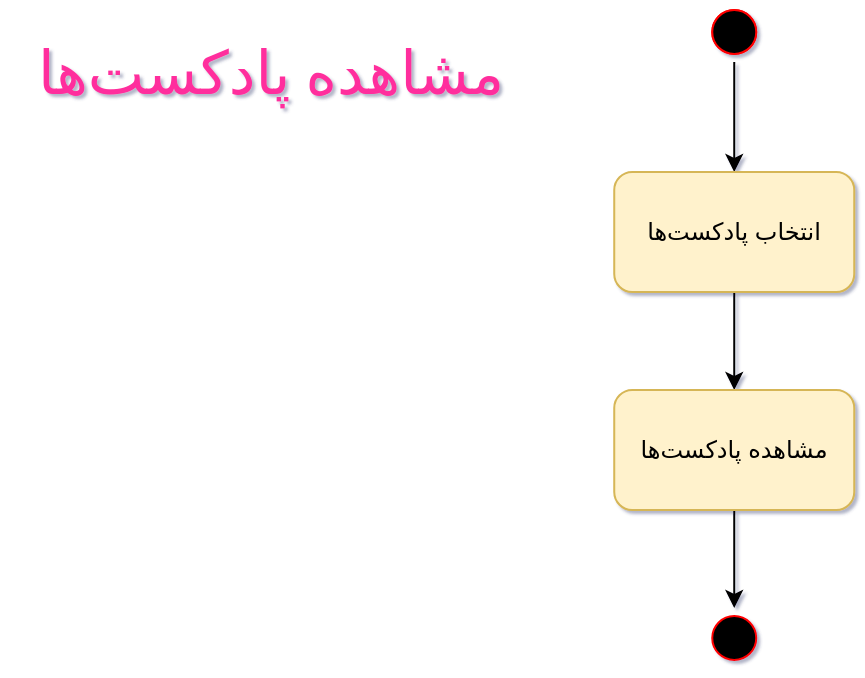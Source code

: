 <mxfile version="22.1.11" type="github" pages="19">
  <diagram id="IU4QbEFLuFTPxfrVKN8U" name="مشاهده‌ پادکست‌ها">
    <mxGraphModel dx="1434" dy="820" grid="0" gridSize="10" guides="1" tooltips="1" connect="1" arrows="1" fold="1" page="1" pageScale="1" pageWidth="850" pageHeight="1100" background="#ffffff" math="0" shadow="1">
      <root>
        <mxCell id="0" />
        <mxCell id="1" parent="0" />
        <mxCell id="k6ZLXF4ZezJg3OD_7ee3-1" value="" style="ellipse;html=1;shape=startState;fillColor=#000000;strokeColor=#ff0000;" parent="1" vertex="1">
          <mxGeometry x="398.12" y="20" width="30" height="30" as="geometry" />
        </mxCell>
        <mxCell id="M1vJ0tfAqrNWMRTYEBSF-1" style="edgeStyle=orthogonalEdgeStyle;rounded=0;orthogonalLoop=1;jettySize=auto;html=1;entryX=0.5;entryY=0;entryDx=0;entryDy=0;" parent="1" source="M1vJ0tfAqrNWMRTYEBSF-2" target="M1vJ0tfAqrNWMRTYEBSF-3" edge="1">
          <mxGeometry relative="1" as="geometry" />
        </mxCell>
        <mxCell id="M1vJ0tfAqrNWMRTYEBSF-2" value="" style="ellipse;html=1;shape=startState;fillColor=#000000;strokeColor=#ff0000;" parent="1" vertex="1">
          <mxGeometry x="398.12" y="20" width="30" height="30" as="geometry" />
        </mxCell>
        <mxCell id="1zLVHw3vAIFC-AfPiMri-1" style="edgeStyle=orthogonalEdgeStyle;rounded=0;orthogonalLoop=1;jettySize=auto;html=1;entryX=0.5;entryY=0;entryDx=0;entryDy=0;" parent="1" source="M1vJ0tfAqrNWMRTYEBSF-3" target="spIV2WK_pKVCceX08R4--1" edge="1">
          <mxGeometry relative="1" as="geometry" />
        </mxCell>
        <mxCell id="M1vJ0tfAqrNWMRTYEBSF-3" value="انتخاب پادکست‌ها" style="rounded=1;whiteSpace=wrap;html=1;fillColor=#fff2cc;strokeColor=#d6b656;" parent="1" vertex="1">
          <mxGeometry x="353.12" y="105" width="120" height="60" as="geometry" />
        </mxCell>
        <mxCell id="5bfDkfOixNrUDZw5sw4a-3" value="" style="edgeStyle=orthogonalEdgeStyle;rounded=0;orthogonalLoop=1;jettySize=auto;html=1;" edge="1" parent="1" source="spIV2WK_pKVCceX08R4--1" target="5bfDkfOixNrUDZw5sw4a-1">
          <mxGeometry relative="1" as="geometry" />
        </mxCell>
        <mxCell id="spIV2WK_pKVCceX08R4--1" value="مشاهده پادکست‌ها" style="rounded=1;whiteSpace=wrap;html=1;fillColor=#fff2cc;strokeColor=#d6b656;" parent="1" vertex="1">
          <mxGeometry x="353.12" y="214" width="120" height="60" as="geometry" />
        </mxCell>
        <mxCell id="5bfDkfOixNrUDZw5sw4a-1" value="" style="ellipse;html=1;shape=startState;fillColor=#000000;strokeColor=#ff0000;" vertex="1" parent="1">
          <mxGeometry x="398.12" y="323" width="30" height="30" as="geometry" />
        </mxCell>
        <mxCell id="fRlkpIGkXxRSBx7-r7FQ-1" value="&lt;font style=&quot;font-size: 30px;&quot; color=&quot;#ff2e9d&quot; face=&quot;Tahoma&quot;&gt;مشاهده‌ پادکست‌ها&lt;/font&gt;&lt;font style=&quot;font-size: 30px;&quot; color=&quot;#ff2e9d&quot; face=&quot;Tahoma&quot;&gt;&lt;br&gt;&lt;/font&gt;" style="text;html=1;align=center;verticalAlign=middle;resizable=0;points=[];autosize=1;strokeColor=none;fillColor=none;" vertex="1" parent="1">
          <mxGeometry x="46" y="31" width="269" height="48" as="geometry" />
        </mxCell>
      </root>
    </mxGraphModel>
  </diagram>
  <diagram id="ZDBqAYVeI_48zrZOUiyA" name="پیشنهاد برای پادکست">
    <mxGraphModel dx="1434" dy="820" grid="0" gridSize="10" guides="1" tooltips="1" connect="1" arrows="1" fold="1" page="1" pageScale="1" pageWidth="850" pageHeight="1100" math="0" shadow="1">
      <root>
        <mxCell id="0" />
        <mxCell id="1" parent="0" />
        <mxCell id="-PPTS48ZXH5jQsiLlJTE-1" style="edgeStyle=orthogonalEdgeStyle;rounded=0;orthogonalLoop=1;jettySize=auto;html=1;entryX=0.5;entryY=0;entryDx=0;entryDy=0;" parent="1" source="-PPTS48ZXH5jQsiLlJTE-2" target="-PPTS48ZXH5jQsiLlJTE-3" edge="1">
          <mxGeometry relative="1" as="geometry" />
        </mxCell>
        <mxCell id="-PPTS48ZXH5jQsiLlJTE-2" value="" style="ellipse;html=1;shape=startState;fillColor=#000000;strokeColor=#ff0000;" parent="1" vertex="1">
          <mxGeometry x="408.12" y="18" width="30" height="30" as="geometry" />
        </mxCell>
        <mxCell id="Bon7706t66uai7GpqbPo-2" style="edgeStyle=orthogonalEdgeStyle;rounded=0;orthogonalLoop=1;jettySize=auto;html=1;entryX=0.5;entryY=0;entryDx=0;entryDy=0;" parent="1" source="-PPTS48ZXH5jQsiLlJTE-3" target="Bon7706t66uai7GpqbPo-1" edge="1">
          <mxGeometry relative="1" as="geometry" />
        </mxCell>
        <mxCell id="-PPTS48ZXH5jQsiLlJTE-3" value="انتخاب گزینه پادکست‌ها" style="rounded=1;whiteSpace=wrap;html=1;fillColor=#fff2cc;strokeColor=#d6b656;" parent="1" vertex="1">
          <mxGeometry x="363.12" y="102" width="120" height="60" as="geometry" />
        </mxCell>
        <mxCell id="Bon7706t66uai7GpqbPo-4" style="edgeStyle=orthogonalEdgeStyle;rounded=0;orthogonalLoop=1;jettySize=auto;html=1;" parent="1" source="Bon7706t66uai7GpqbPo-1" target="Bon7706t66uai7GpqbPo-3" edge="1">
          <mxGeometry relative="1" as="geometry" />
        </mxCell>
        <mxCell id="Bon7706t66uai7GpqbPo-1" value="انتخاب پیشنهاد" style="rounded=1;whiteSpace=wrap;html=1;fillColor=#fff2cc;strokeColor=#d6b656;" parent="1" vertex="1">
          <mxGeometry x="363.12" y="216" width="120" height="60" as="geometry" />
        </mxCell>
        <mxCell id="Bon7706t66uai7GpqbPo-10" style="edgeStyle=orthogonalEdgeStyle;rounded=0;orthogonalLoop=1;jettySize=auto;html=1;entryX=0.5;entryY=0;entryDx=0;entryDy=0;" parent="1" source="Bon7706t66uai7GpqbPo-3" target="Bon7706t66uai7GpqbPo-5" edge="1">
          <mxGeometry relative="1" as="geometry" />
        </mxCell>
        <mxCell id="Bon7706t66uai7GpqbPo-3" value="وارد کردن نام و نام‌خانوادگی" style="rounded=1;whiteSpace=wrap;html=1;fillColor=#fff2cc;strokeColor=#d6b656;" parent="1" vertex="1">
          <mxGeometry x="363.12" y="330" width="120" height="60" as="geometry" />
        </mxCell>
        <mxCell id="Bon7706t66uai7GpqbPo-11" style="edgeStyle=orthogonalEdgeStyle;rounded=0;orthogonalLoop=1;jettySize=auto;html=1;entryX=0.5;entryY=0;entryDx=0;entryDy=0;" parent="1" source="Bon7706t66uai7GpqbPo-5" target="Bon7706t66uai7GpqbPo-6" edge="1">
          <mxGeometry relative="1" as="geometry" />
        </mxCell>
        <mxCell id="Bon7706t66uai7GpqbPo-5" value="وارد کردن ایمیل" style="rounded=1;whiteSpace=wrap;html=1;fillColor=#fff2cc;strokeColor=#d6b656;" parent="1" vertex="1">
          <mxGeometry x="363.12" y="444" width="120" height="60" as="geometry" />
        </mxCell>
        <mxCell id="Bon7706t66uai7GpqbPo-12" style="edgeStyle=orthogonalEdgeStyle;rounded=0;orthogonalLoop=1;jettySize=auto;html=1;entryX=0.5;entryY=0;entryDx=0;entryDy=0;" parent="1" source="Bon7706t66uai7GpqbPo-6" target="Bon7706t66uai7GpqbPo-7" edge="1">
          <mxGeometry relative="1" as="geometry" />
        </mxCell>
        <mxCell id="Bon7706t66uai7GpqbPo-6" value="وارد کردن پیشنهاد خود" style="rounded=1;whiteSpace=wrap;html=1;fillColor=#fff2cc;strokeColor=#d6b656;" parent="1" vertex="1">
          <mxGeometry x="363.12" y="558" width="120" height="60" as="geometry" />
        </mxCell>
        <mxCell id="Bon7706t66uai7GpqbPo-7" value="ثبت پیشنهاد" style="rounded=1;whiteSpace=wrap;html=1;fillColor=#fff2cc;strokeColor=#d6b656;" parent="1" vertex="1">
          <mxGeometry x="363.12" y="672" width="120" height="60" as="geometry" />
        </mxCell>
        <mxCell id="Xff0JsWzOhi9vQvKK2M2-1" value="" style="edgeStyle=orthogonalEdgeStyle;rounded=0;orthogonalLoop=1;jettySize=auto;html=1;" edge="1" parent="1" target="Xff0JsWzOhi9vQvKK2M2-2">
          <mxGeometry relative="1" as="geometry">
            <mxPoint x="423" y="735" as="sourcePoint" />
          </mxGeometry>
        </mxCell>
        <mxCell id="Xff0JsWzOhi9vQvKK2M2-2" value="" style="ellipse;html=1;shape=startState;fillColor=#000000;strokeColor=#ff0000;" vertex="1" parent="1">
          <mxGeometry x="408.12" y="784" width="30" height="30" as="geometry" />
        </mxCell>
        <mxCell id="JATJTO45TWQIetT0YQGL-1" value="&lt;font style=&quot;font-size: 30px;&quot; color=&quot;#ff2e9d&quot; face=&quot;Tahoma&quot;&gt;پیشنهاد برای پادکست&lt;/font&gt;" style="text;html=1;align=center;verticalAlign=middle;resizable=0;points=[];autosize=1;strokeColor=none;fillColor=none;" vertex="1" parent="1">
          <mxGeometry x="24" y="30" width="297" height="48" as="geometry" />
        </mxCell>
      </root>
    </mxGraphModel>
  </diagram>
  <diagram id="vHkUNZTKIWTCjWEhAPmg" name="مشاهده مجله">
    <mxGraphModel dx="1434" dy="820" grid="0" gridSize="10" guides="1" tooltips="1" connect="1" arrows="1" fold="1" page="1" pageScale="1" pageWidth="850" pageHeight="1100" math="0" shadow="1">
      <root>
        <mxCell id="0" />
        <mxCell id="1" parent="0" />
        <mxCell id="ykVEajZ85HmUvy7bVwkM-1" value="" style="ellipse;html=1;shape=startState;fillColor=#000000;strokeColor=#ff0000;" parent="1" vertex="1">
          <mxGeometry x="398.12" y="20" width="30" height="30" as="geometry" />
        </mxCell>
        <mxCell id="ykVEajZ85HmUvy7bVwkM-2" style="edgeStyle=orthogonalEdgeStyle;rounded=0;orthogonalLoop=1;jettySize=auto;html=1;entryX=0.5;entryY=0;entryDx=0;entryDy=0;" parent="1" source="ykVEajZ85HmUvy7bVwkM-3" target="ykVEajZ85HmUvy7bVwkM-5" edge="1">
          <mxGeometry relative="1" as="geometry" />
        </mxCell>
        <mxCell id="ykVEajZ85HmUvy7bVwkM-3" value="" style="ellipse;html=1;shape=startState;fillColor=#000000;strokeColor=#ff0000;" parent="1" vertex="1">
          <mxGeometry x="398.12" y="20" width="30" height="30" as="geometry" />
        </mxCell>
        <mxCell id="ykVEajZ85HmUvy7bVwkM-4" style="edgeStyle=orthogonalEdgeStyle;rounded=0;orthogonalLoop=1;jettySize=auto;html=1;entryX=0.5;entryY=0;entryDx=0;entryDy=0;" parent="1" source="ykVEajZ85HmUvy7bVwkM-5" target="ykVEajZ85HmUvy7bVwkM-6" edge="1">
          <mxGeometry relative="1" as="geometry" />
        </mxCell>
        <mxCell id="ykVEajZ85HmUvy7bVwkM-5" value="انتخاب گزینه مجلات هفتگی" style="rounded=1;whiteSpace=wrap;html=1;fillColor=#fff2cc;strokeColor=#d6b656;" parent="1" vertex="1">
          <mxGeometry x="353.12" y="105" width="120" height="60" as="geometry" />
        </mxCell>
        <mxCell id="ykVEajZ85HmUvy7bVwkM-6" value="مشاهده مشاهده اخرین مجله هفتگی" style="rounded=1;whiteSpace=wrap;html=1;fillColor=#fff2cc;strokeColor=#d6b656;" parent="1" vertex="1">
          <mxGeometry x="353.12" y="214" width="120" height="60" as="geometry" />
        </mxCell>
        <mxCell id="6HGDcnAOjzogvF6U0O8i-1" value="" style="edgeStyle=orthogonalEdgeStyle;rounded=0;orthogonalLoop=1;jettySize=auto;html=1;" edge="1" parent="1" target="6HGDcnAOjzogvF6U0O8i-2">
          <mxGeometry relative="1" as="geometry">
            <mxPoint x="413" y="274" as="sourcePoint" />
          </mxGeometry>
        </mxCell>
        <mxCell id="6HGDcnAOjzogvF6U0O8i-2" value="" style="ellipse;html=1;shape=startState;fillColor=#000000;strokeColor=#ff0000;" vertex="1" parent="1">
          <mxGeometry x="398.12" y="323" width="30" height="30" as="geometry" />
        </mxCell>
        <mxCell id="fpzTKFWr6JW0lUIrKDGI-1" value="&lt;font style=&quot;font-size: 30px;&quot; color=&quot;#ff2e9d&quot; face=&quot;Tahoma&quot;&gt;مشاهده مجله&lt;/font&gt;" style="text;html=1;align=center;verticalAlign=middle;resizable=0;points=[];autosize=1;strokeColor=none;fillColor=none;" vertex="1" parent="1">
          <mxGeometry x="73" y="30" width="198" height="48" as="geometry" />
        </mxCell>
      </root>
    </mxGraphModel>
  </diagram>
  <diagram id="z7CmttYCGPX6qLOfJtiS" name="پیشنهاد برای مجله">
    <mxGraphModel dx="1434" dy="820" grid="0" gridSize="10" guides="1" tooltips="1" connect="1" arrows="1" fold="1" page="1" pageScale="1" pageWidth="850" pageHeight="1100" math="0" shadow="1">
      <root>
        <mxCell id="0" />
        <mxCell id="1" parent="0" />
        <mxCell id="HCEs0SlgZdrvUm9B_2CB-1" style="edgeStyle=orthogonalEdgeStyle;rounded=0;orthogonalLoop=1;jettySize=auto;html=1;entryX=0.5;entryY=0;entryDx=0;entryDy=0;" parent="1" source="HCEs0SlgZdrvUm9B_2CB-2" target="HCEs0SlgZdrvUm9B_2CB-4" edge="1">
          <mxGeometry relative="1" as="geometry" />
        </mxCell>
        <mxCell id="HCEs0SlgZdrvUm9B_2CB-2" value="" style="ellipse;html=1;shape=startState;fillColor=#000000;strokeColor=#ff0000;" parent="1" vertex="1">
          <mxGeometry x="408.12" y="18" width="30" height="30" as="geometry" />
        </mxCell>
        <mxCell id="HCEs0SlgZdrvUm9B_2CB-3" style="edgeStyle=orthogonalEdgeStyle;rounded=0;orthogonalLoop=1;jettySize=auto;html=1;entryX=0.5;entryY=0;entryDx=0;entryDy=0;" parent="1" source="HCEs0SlgZdrvUm9B_2CB-4" target="HCEs0SlgZdrvUm9B_2CB-6" edge="1">
          <mxGeometry relative="1" as="geometry" />
        </mxCell>
        <mxCell id="HCEs0SlgZdrvUm9B_2CB-4" value="انتخاب گزینه مجله هفتگی" style="rounded=1;whiteSpace=wrap;html=1;fillColor=#fff2cc;strokeColor=#d6b656;" parent="1" vertex="1">
          <mxGeometry x="363.12" y="102" width="120" height="60" as="geometry" />
        </mxCell>
        <mxCell id="HCEs0SlgZdrvUm9B_2CB-5" style="edgeStyle=orthogonalEdgeStyle;rounded=0;orthogonalLoop=1;jettySize=auto;html=1;" parent="1" source="HCEs0SlgZdrvUm9B_2CB-6" target="HCEs0SlgZdrvUm9B_2CB-8" edge="1">
          <mxGeometry relative="1" as="geometry" />
        </mxCell>
        <mxCell id="HCEs0SlgZdrvUm9B_2CB-6" value="انتخاب پیشنهاد" style="rounded=1;whiteSpace=wrap;html=1;fillColor=#fff2cc;strokeColor=#d6b656;" parent="1" vertex="1">
          <mxGeometry x="363.12" y="216" width="120" height="60" as="geometry" />
        </mxCell>
        <mxCell id="HCEs0SlgZdrvUm9B_2CB-7" style="edgeStyle=orthogonalEdgeStyle;rounded=0;orthogonalLoop=1;jettySize=auto;html=1;entryX=0.5;entryY=0;entryDx=0;entryDy=0;" parent="1" source="HCEs0SlgZdrvUm9B_2CB-8" target="HCEs0SlgZdrvUm9B_2CB-10" edge="1">
          <mxGeometry relative="1" as="geometry" />
        </mxCell>
        <mxCell id="HCEs0SlgZdrvUm9B_2CB-8" value="وارد کردن نام و نام‌خانوادگی" style="rounded=1;whiteSpace=wrap;html=1;fillColor=#fff2cc;strokeColor=#d6b656;" parent="1" vertex="1">
          <mxGeometry x="363.12" y="330" width="120" height="60" as="geometry" />
        </mxCell>
        <mxCell id="HCEs0SlgZdrvUm9B_2CB-9" style="edgeStyle=orthogonalEdgeStyle;rounded=0;orthogonalLoop=1;jettySize=auto;html=1;entryX=0.5;entryY=0;entryDx=0;entryDy=0;" parent="1" source="HCEs0SlgZdrvUm9B_2CB-10" target="HCEs0SlgZdrvUm9B_2CB-12" edge="1">
          <mxGeometry relative="1" as="geometry" />
        </mxCell>
        <mxCell id="HCEs0SlgZdrvUm9B_2CB-10" value="وارد کردن ایمیل" style="rounded=1;whiteSpace=wrap;html=1;fillColor=#fff2cc;strokeColor=#d6b656;" parent="1" vertex="1">
          <mxGeometry x="363.12" y="444" width="120" height="60" as="geometry" />
        </mxCell>
        <mxCell id="HCEs0SlgZdrvUm9B_2CB-11" style="edgeStyle=orthogonalEdgeStyle;rounded=0;orthogonalLoop=1;jettySize=auto;html=1;entryX=0.5;entryY=0;entryDx=0;entryDy=0;" parent="1" source="HCEs0SlgZdrvUm9B_2CB-12" target="HCEs0SlgZdrvUm9B_2CB-13" edge="1">
          <mxGeometry relative="1" as="geometry" />
        </mxCell>
        <mxCell id="HCEs0SlgZdrvUm9B_2CB-12" value="وارد کردن پیشنهاد خود" style="rounded=1;whiteSpace=wrap;html=1;fillColor=#fff2cc;strokeColor=#d6b656;" parent="1" vertex="1">
          <mxGeometry x="363.12" y="558" width="120" height="60" as="geometry" />
        </mxCell>
        <mxCell id="HCEs0SlgZdrvUm9B_2CB-13" value="ثبت پیشنهاد" style="rounded=1;whiteSpace=wrap;html=1;fillColor=#fff2cc;strokeColor=#d6b656;" parent="1" vertex="1">
          <mxGeometry x="363.12" y="672" width="120" height="60" as="geometry" />
        </mxCell>
        <mxCell id="aRDxFZEIfJclHrrEeHYm-1" value="" style="edgeStyle=orthogonalEdgeStyle;rounded=0;orthogonalLoop=1;jettySize=auto;html=1;" edge="1" parent="1" target="aRDxFZEIfJclHrrEeHYm-2">
          <mxGeometry relative="1" as="geometry">
            <mxPoint x="422.88" y="735" as="sourcePoint" />
          </mxGeometry>
        </mxCell>
        <mxCell id="aRDxFZEIfJclHrrEeHYm-2" value="" style="ellipse;html=1;shape=startState;fillColor=#000000;strokeColor=#ff0000;" vertex="1" parent="1">
          <mxGeometry x="408" y="784" width="30" height="30" as="geometry" />
        </mxCell>
        <mxCell id="8EQHPhAQM4INeX-TKSvF-1" value="&lt;font style=&quot;font-size: 30px;&quot; color=&quot;#ff2e9d&quot; face=&quot;Tahoma&quot;&gt;پیشنهاد برای مجله&lt;/font&gt;" style="text;html=1;align=center;verticalAlign=middle;resizable=0;points=[];autosize=1;strokeColor=none;fillColor=none;" vertex="1" parent="1">
          <mxGeometry x="45" y="30" width="255" height="48" as="geometry" />
        </mxCell>
      </root>
    </mxGraphModel>
  </diagram>
  <diagram id="g3hmmyfDTkk_riZOD2IL" name="تست روانشناسی">
    <mxGraphModel dx="1434" dy="820" grid="0" gridSize="10" guides="1" tooltips="1" connect="1" arrows="1" fold="1" page="1" pageScale="1" pageWidth="850" pageHeight="1100" math="0" shadow="1">
      <root>
        <mxCell id="0" />
        <mxCell id="1" parent="0" />
        <mxCell id="pLKDDSKlxrVRtJhLnME_-1" style="edgeStyle=orthogonalEdgeStyle;rounded=0;orthogonalLoop=1;jettySize=auto;html=1;entryX=0.5;entryY=0;entryDx=0;entryDy=0;" parent="1" source="pLKDDSKlxrVRtJhLnME_-2" target="pLKDDSKlxrVRtJhLnME_-3" edge="1">
          <mxGeometry relative="1" as="geometry" />
        </mxCell>
        <mxCell id="pLKDDSKlxrVRtJhLnME_-2" value="" style="ellipse;html=1;shape=startState;fillColor=#000000;strokeColor=#ff0000;" parent="1" vertex="1">
          <mxGeometry x="408.12" y="18" width="30" height="30" as="geometry" />
        </mxCell>
        <mxCell id="bqUCP1LabAtK5J1-2fTZ-4" style="edgeStyle=orthogonalEdgeStyle;rounded=0;orthogonalLoop=1;jettySize=auto;html=1;entryX=0.5;entryY=0;entryDx=0;entryDy=0;" parent="1" source="pLKDDSKlxrVRtJhLnME_-3" target="bqUCP1LabAtK5J1-2fTZ-1" edge="1">
          <mxGeometry relative="1" as="geometry" />
        </mxCell>
        <mxCell id="pLKDDSKlxrVRtJhLnME_-3" value="انتخاب دکمه تست‌های روان‌شناسی" style="rounded=1;whiteSpace=wrap;html=1;fillColor=#fff2cc;strokeColor=#d6b656;" parent="1" vertex="1">
          <mxGeometry x="363.12" y="102" width="120" height="60" as="geometry" />
        </mxCell>
        <mxCell id="bqUCP1LabAtK5J1-2fTZ-5" style="edgeStyle=orthogonalEdgeStyle;rounded=0;orthogonalLoop=1;jettySize=auto;html=1;entryX=0.5;entryY=0;entryDx=0;entryDy=0;" parent="1" source="bqUCP1LabAtK5J1-2fTZ-1" target="bqUCP1LabAtK5J1-2fTZ-2" edge="1">
          <mxGeometry relative="1" as="geometry" />
        </mxCell>
        <mxCell id="bqUCP1LabAtK5J1-2fTZ-1" value="انتخاب موضوع تست از بین گزینه‌های موجود" style="rounded=1;whiteSpace=wrap;html=1;fillColor=#fff2cc;strokeColor=#d6b656;" parent="1" vertex="1">
          <mxGeometry x="363.12" y="219" width="120" height="60" as="geometry" />
        </mxCell>
        <mxCell id="bqUCP1LabAtK5J1-2fTZ-6" style="edgeStyle=orthogonalEdgeStyle;rounded=0;orthogonalLoop=1;jettySize=auto;html=1;" parent="1" source="bqUCP1LabAtK5J1-2fTZ-2" target="bqUCP1LabAtK5J1-2fTZ-3" edge="1">
          <mxGeometry relative="1" as="geometry" />
        </mxCell>
        <mxCell id="bqUCP1LabAtK5J1-2fTZ-2" value="پاسخ دادن به هر سوال از تست" style="rounded=1;whiteSpace=wrap;html=1;fillColor=#fff2cc;strokeColor=#d6b656;" parent="1" vertex="1">
          <mxGeometry x="363.12" y="336" width="120" height="60" as="geometry" />
        </mxCell>
        <mxCell id="bqUCP1LabAtK5J1-2fTZ-3" value="اتمام تست" style="rounded=1;whiteSpace=wrap;html=1;fillColor=#fff2cc;strokeColor=#d6b656;" parent="1" vertex="1">
          <mxGeometry x="363.12" y="453" width="120" height="60" as="geometry" />
        </mxCell>
        <mxCell id="EeC8Lud7zpJlD5MK5ZPz-5" value="" style="edgeStyle=orthogonalEdgeStyle;rounded=0;orthogonalLoop=1;jettySize=auto;html=1;" edge="1" parent="1" target="EeC8Lud7zpJlD5MK5ZPz-6">
          <mxGeometry relative="1" as="geometry">
            <mxPoint x="423" y="516" as="sourcePoint" />
          </mxGeometry>
        </mxCell>
        <mxCell id="EeC8Lud7zpJlD5MK5ZPz-6" value="" style="ellipse;html=1;shape=startState;fillColor=#000000;strokeColor=#ff0000;" vertex="1" parent="1">
          <mxGeometry x="408.12" y="565" width="30" height="30" as="geometry" />
        </mxCell>
        <mxCell id="sh3j_Vu9B9kyF52BK0mV-1" value="&lt;font style=&quot;font-size: 30px;&quot; color=&quot;#ff2e9d&quot; face=&quot;Tahoma&quot;&gt;تست روان‌شناسی‌‏‎&lt;br&gt;&lt;/font&gt;" style="text;html=1;align=center;verticalAlign=middle;resizable=0;points=[];autosize=1;strokeColor=none;fillColor=none;" vertex="1" parent="1">
          <mxGeometry x="45" y="30" width="254" height="48" as="geometry" />
        </mxCell>
      </root>
    </mxGraphModel>
  </diagram>
  <diagram name="ثبت‌نام" id="GEQRo5h9ixli0StdwVT6">
    <mxGraphModel dx="1434" dy="820" grid="0" gridSize="10" guides="1" tooltips="1" connect="1" arrows="1" fold="1" page="1" pageScale="1" pageWidth="850" pageHeight="1100" math="0" shadow="0">
      <root>
        <mxCell id="0" />
        <mxCell id="1" parent="0" />
        <mxCell id="FU2mFHKaWdH8SwG0TTAj-3" style="edgeStyle=orthogonalEdgeStyle;rounded=0;orthogonalLoop=1;jettySize=auto;html=1;entryX=0.5;entryY=0;entryDx=0;entryDy=0;" parent="1" source="AQqeIJzm-4LwvkK71rF2-14" target="FU2mFHKaWdH8SwG0TTAj-1" edge="1">
          <mxGeometry relative="1" as="geometry" />
        </mxCell>
        <mxCell id="AQqeIJzm-4LwvkK71rF2-14" value="" style="ellipse;html=1;shape=startState;fillColor=#000000;strokeColor=#ff0000;" parent="1" vertex="1">
          <mxGeometry x="398.12" y="20" width="30" height="30" as="geometry" />
        </mxCell>
        <mxCell id="AQqeIJzm-4LwvkK71rF2-34" style="edgeStyle=orthogonalEdgeStyle;rounded=0;orthogonalLoop=1;jettySize=auto;html=1;exitX=0.5;exitY=1;exitDx=0;exitDy=0;" parent="1" source="FU2mFHKaWdH8SwG0TTAj-9" edge="1">
          <mxGeometry relative="1" as="geometry">
            <mxPoint x="242.12" y="435" as="sourcePoint" />
            <mxPoint x="243" y="480" as="targetPoint" />
          </mxGeometry>
        </mxCell>
        <mxCell id="AQqeIJzm-4LwvkK71rF2-52" style="edgeStyle=orthogonalEdgeStyle;rounded=0;orthogonalLoop=1;jettySize=auto;html=1;entryX=1;entryY=0.467;entryDx=0;entryDy=0;entryPerimeter=0;exitX=1;exitY=0.5;exitDx=0;exitDy=0;" parent="1" source="AQqeIJzm-4LwvkK71rF2-51" edge="1">
          <mxGeometry relative="1" as="geometry">
            <mxPoint x="303.12" y="407.02" as="targetPoint" />
            <Array as="points">
              <mxPoint x="323" y="610" />
              <mxPoint x="323" y="407" />
            </Array>
            <mxPoint x="301.25" y="504" as="sourcePoint" />
          </mxGeometry>
        </mxCell>
        <mxCell id="AQqeIJzm-4LwvkK71rF2-61" value="no" style="edgeLabel;html=1;align=center;verticalAlign=middle;resizable=0;points=[];" parent="AQqeIJzm-4LwvkK71rF2-52" vertex="1" connectable="0">
          <mxGeometry x="0.11" y="-1" relative="1" as="geometry">
            <mxPoint as="offset" />
          </mxGeometry>
        </mxCell>
        <mxCell id="AQqeIJzm-4LwvkK71rF2-55" style="edgeStyle=orthogonalEdgeStyle;rounded=0;orthogonalLoop=1;jettySize=auto;html=1;entryX=0.5;entryY=0.003;entryDx=0;entryDy=0;entryPerimeter=0;" parent="1" source="AQqeIJzm-4LwvkK71rF2-51" target="FU2mFHKaWdH8SwG0TTAj-25" edge="1">
          <mxGeometry relative="1" as="geometry">
            <mxPoint x="243" y="683" as="targetPoint" />
          </mxGeometry>
        </mxCell>
        <mxCell id="AQqeIJzm-4LwvkK71rF2-62" value="yes" style="edgeLabel;html=1;align=center;verticalAlign=middle;resizable=0;points=[];" parent="AQqeIJzm-4LwvkK71rF2-55" vertex="1" connectable="0">
          <mxGeometry x="0.119" y="2" relative="1" as="geometry">
            <mxPoint y="-2" as="offset" />
          </mxGeometry>
        </mxCell>
        <mxCell id="AQqeIJzm-4LwvkK71rF2-51" value="اعتبارسنجی اطلاعات" style="rhombus;whiteSpace=wrap;html=1;fillColor=#dae8fc;strokeColor=#6c8ebf;" parent="1" vertex="1">
          <mxGeometry x="195" y="585" width="96.25" height="50" as="geometry" />
        </mxCell>
        <mxCell id="AQqeIJzm-4LwvkK71rF2-56" style="edgeStyle=orthogonalEdgeStyle;rounded=0;orthogonalLoop=1;jettySize=auto;html=1;exitX=0.5;exitY=1;exitDx=0;exitDy=0;entryX=0.5;entryY=0.004;entryDx=0;entryDy=0;entryPerimeter=0;" parent="1" source="FU2mFHKaWdH8SwG0TTAj-10" target="FU2mFHKaWdH8SwG0TTAj-19" edge="1">
          <mxGeometry relative="1" as="geometry">
            <mxPoint x="411.12" y="434" as="sourcePoint" />
            <mxPoint x="413" y="490" as="targetPoint" />
            <Array as="points">
              <mxPoint x="413" y="479" />
              <mxPoint x="413" y="479" />
            </Array>
          </mxGeometry>
        </mxCell>
        <mxCell id="AQqeIJzm-4LwvkK71rF2-57" style="edgeStyle=orthogonalEdgeStyle;rounded=0;orthogonalLoop=1;jettySize=auto;html=1;entryX=1;entryY=0.467;entryDx=0;entryDy=0;entryPerimeter=0;exitX=1;exitY=0.5;exitDx=0;exitDy=0;" parent="1" source="AQqeIJzm-4LwvkK71rF2-59" edge="1">
          <mxGeometry relative="1" as="geometry">
            <mxPoint x="474.24" y="407" as="targetPoint" />
            <Array as="points">
              <mxPoint x="494" y="610" />
              <mxPoint x="494" y="407" />
            </Array>
            <mxPoint x="472.37" y="504" as="sourcePoint" />
          </mxGeometry>
        </mxCell>
        <mxCell id="AQqeIJzm-4LwvkK71rF2-65" value="no" style="edgeLabel;html=1;align=center;verticalAlign=middle;resizable=0;points=[];" parent="AQqeIJzm-4LwvkK71rF2-57" vertex="1" connectable="0">
          <mxGeometry x="0.112" y="-2" relative="1" as="geometry">
            <mxPoint as="offset" />
          </mxGeometry>
        </mxCell>
        <mxCell id="AQqeIJzm-4LwvkK71rF2-58" style="edgeStyle=orthogonalEdgeStyle;rounded=0;orthogonalLoop=1;jettySize=auto;html=1;entryX=0.507;entryY=-0.003;entryDx=0;entryDy=0;entryPerimeter=0;" parent="1" source="AQqeIJzm-4LwvkK71rF2-59" target="FU2mFHKaWdH8SwG0TTAj-26" edge="1">
          <mxGeometry relative="1" as="geometry">
            <mxPoint x="413.12" y="683" as="targetPoint" />
          </mxGeometry>
        </mxCell>
        <mxCell id="AQqeIJzm-4LwvkK71rF2-66" value="yes" style="edgeLabel;html=1;align=center;verticalAlign=middle;resizable=0;points=[];" parent="AQqeIJzm-4LwvkK71rF2-58" vertex="1" connectable="0">
          <mxGeometry x="-0.067" relative="1" as="geometry">
            <mxPoint as="offset" />
          </mxGeometry>
        </mxCell>
        <mxCell id="AQqeIJzm-4LwvkK71rF2-59" value="اعتبارسنجی اطلاعات" style="rhombus;whiteSpace=wrap;html=1;fillColor=#dae8fc;strokeColor=#6c8ebf;" parent="1" vertex="1">
          <mxGeometry x="365.12" y="585" width="96.25" height="50" as="geometry" />
        </mxCell>
        <mxCell id="AQqeIJzm-4LwvkK71rF2-68" style="edgeStyle=orthogonalEdgeStyle;rounded=0;orthogonalLoop=1;jettySize=auto;html=1;entryX=0.5;entryY=0;entryDx=0;entryDy=0;exitX=0.5;exitY=1;exitDx=0;exitDy=0;exitPerimeter=0;" parent="1" source="FU2mFHKaWdH8SwG0TTAj-11" edge="1">
          <mxGeometry relative="1" as="geometry">
            <mxPoint x="585.37" y="432" as="sourcePoint" />
            <mxPoint x="585.49" y="479" as="targetPoint" />
            <Array as="points" />
          </mxGeometry>
        </mxCell>
        <mxCell id="AQqeIJzm-4LwvkK71rF2-69" style="edgeStyle=orthogonalEdgeStyle;rounded=0;orthogonalLoop=1;jettySize=auto;html=1;entryX=1;entryY=0.467;entryDx=0;entryDy=0;entryPerimeter=0;exitX=1;exitY=0.5;exitDx=0;exitDy=0;" parent="1" source="AQqeIJzm-4LwvkK71rF2-73" edge="1">
          <mxGeometry relative="1" as="geometry">
            <mxPoint x="646.49" y="407" as="targetPoint" />
            <Array as="points">
              <mxPoint x="667" y="610" />
              <mxPoint x="667" y="407" />
            </Array>
            <mxPoint x="644.62" y="504" as="sourcePoint" />
          </mxGeometry>
        </mxCell>
        <mxCell id="AQqeIJzm-4LwvkK71rF2-70" value="no" style="edgeLabel;html=1;align=center;verticalAlign=middle;resizable=0;points=[];" parent="AQqeIJzm-4LwvkK71rF2-69" vertex="1" connectable="0">
          <mxGeometry x="0.112" y="-2" relative="1" as="geometry">
            <mxPoint as="offset" />
          </mxGeometry>
        </mxCell>
        <mxCell id="AQqeIJzm-4LwvkK71rF2-71" style="edgeStyle=orthogonalEdgeStyle;rounded=0;orthogonalLoop=1;jettySize=auto;html=1;entryX=0.499;entryY=0.007;entryDx=0;entryDy=0;entryPerimeter=0;" parent="1" source="AQqeIJzm-4LwvkK71rF2-73" target="FU2mFHKaWdH8SwG0TTAj-27" edge="1">
          <mxGeometry relative="1" as="geometry">
            <mxPoint x="585.37" y="683" as="targetPoint" />
          </mxGeometry>
        </mxCell>
        <mxCell id="AQqeIJzm-4LwvkK71rF2-72" value="yes" style="edgeLabel;html=1;align=center;verticalAlign=middle;resizable=0;points=[];" parent="AQqeIJzm-4LwvkK71rF2-71" vertex="1" connectable="0">
          <mxGeometry x="-0.067" relative="1" as="geometry">
            <mxPoint as="offset" />
          </mxGeometry>
        </mxCell>
        <mxCell id="AQqeIJzm-4LwvkK71rF2-73" value="اعتبارسنجی اطلاعات" style="rhombus;whiteSpace=wrap;html=1;fillColor=#dae8fc;strokeColor=#6c8ebf;" parent="1" vertex="1">
          <mxGeometry x="537.37" y="585" width="96.25" height="50" as="geometry" />
        </mxCell>
        <mxCell id="FU2mFHKaWdH8SwG0TTAj-8" style="edgeStyle=orthogonalEdgeStyle;rounded=0;orthogonalLoop=1;jettySize=auto;html=1;" parent="1" source="FU2mFHKaWdH8SwG0TTAj-1" target="FU2mFHKaWdH8SwG0TTAj-7" edge="1">
          <mxGeometry relative="1" as="geometry" />
        </mxCell>
        <mxCell id="FU2mFHKaWdH8SwG0TTAj-1" value="انتخاب گزینه ثبت‌نام" style="rounded=1;whiteSpace=wrap;html=1;fillColor=#fff2cc;strokeColor=#d6b656;" parent="1" vertex="1">
          <mxGeometry x="353.12" y="97" width="120" height="60" as="geometry" />
        </mxCell>
        <mxCell id="FU2mFHKaWdH8SwG0TTAj-12" style="edgeStyle=orthogonalEdgeStyle;rounded=0;orthogonalLoop=1;jettySize=auto;html=1;entryX=0.5;entryY=0;entryDx=0;entryDy=0;" parent="1" source="FU2mFHKaWdH8SwG0TTAj-7" target="FU2mFHKaWdH8SwG0TTAj-10" edge="1">
          <mxGeometry relative="1" as="geometry" />
        </mxCell>
        <mxCell id="FU2mFHKaWdH8SwG0TTAj-13" value="پزشک" style="edgeLabel;html=1;align=center;verticalAlign=middle;resizable=0;points=[];" parent="FU2mFHKaWdH8SwG0TTAj-12" vertex="1" connectable="0">
          <mxGeometry x="-0.166" relative="1" as="geometry">
            <mxPoint as="offset" />
          </mxGeometry>
        </mxCell>
        <mxCell id="FU2mFHKaWdH8SwG0TTAj-14" style="edgeStyle=orthogonalEdgeStyle;rounded=0;orthogonalLoop=1;jettySize=auto;html=1;entryX=0.5;entryY=0;entryDx=0;entryDy=0;" parent="1" source="FU2mFHKaWdH8SwG0TTAj-7" target="FU2mFHKaWdH8SwG0TTAj-9" edge="1">
          <mxGeometry relative="1" as="geometry" />
        </mxCell>
        <mxCell id="FU2mFHKaWdH8SwG0TTAj-17" value="بیمار" style="edgeLabel;html=1;align=center;verticalAlign=middle;resizable=0;points=[];" parent="FU2mFHKaWdH8SwG0TTAj-14" vertex="1" connectable="0">
          <mxGeometry x="0.521" y="-1" relative="1" as="geometry">
            <mxPoint as="offset" />
          </mxGeometry>
        </mxCell>
        <mxCell id="FU2mFHKaWdH8SwG0TTAj-15" style="edgeStyle=orthogonalEdgeStyle;rounded=0;orthogonalLoop=1;jettySize=auto;html=1;entryX=0.5;entryY=0;entryDx=0;entryDy=0;" parent="1" source="FU2mFHKaWdH8SwG0TTAj-7" target="FU2mFHKaWdH8SwG0TTAj-11" edge="1">
          <mxGeometry relative="1" as="geometry" />
        </mxCell>
        <mxCell id="FU2mFHKaWdH8SwG0TTAj-16" value="بهیار" style="edgeLabel;html=1;align=center;verticalAlign=middle;resizable=0;points=[];" parent="FU2mFHKaWdH8SwG0TTAj-15" vertex="1" connectable="0">
          <mxGeometry x="0.501" relative="1" as="geometry">
            <mxPoint y="2" as="offset" />
          </mxGeometry>
        </mxCell>
        <mxCell id="FU2mFHKaWdH8SwG0TTAj-7" value="وارد کردن نقش" style="rhombus;whiteSpace=wrap;html=1;fillColor=#dae8fc;strokeColor=#6c8ebf;" parent="1" vertex="1">
          <mxGeometry x="327.75" y="200" width="169" height="80" as="geometry" />
        </mxCell>
        <mxCell id="FU2mFHKaWdH8SwG0TTAj-9" value="پر کردن فرم مخصوص بیمار" style="rounded=1;whiteSpace=wrap;html=1;fillColor=#fff2cc;strokeColor=#d6b656;" parent="1" vertex="1">
          <mxGeometry x="183" y="370" width="120" height="60" as="geometry" />
        </mxCell>
        <mxCell id="FU2mFHKaWdH8SwG0TTAj-10" value="پر کردن فرم مخصوص پزشک" style="rounded=1;whiteSpace=wrap;html=1;fillColor=#fff2cc;strokeColor=#d6b656;" parent="1" vertex="1">
          <mxGeometry x="353" y="370" width="120" height="60" as="geometry" />
        </mxCell>
        <mxCell id="FU2mFHKaWdH8SwG0TTAj-11" value="پر کردن فرم مخصوص بهیار" style="rounded=1;whiteSpace=wrap;html=1;fillColor=#fff2cc;strokeColor=#d6b656;" parent="1" vertex="1">
          <mxGeometry x="525.49" y="370" width="120" height="60" as="geometry" />
        </mxCell>
        <mxCell id="FU2mFHKaWdH8SwG0TTAj-21" style="edgeStyle=orthogonalEdgeStyle;rounded=0;orthogonalLoop=1;jettySize=auto;html=1;entryX=0.5;entryY=0;entryDx=0;entryDy=0;" parent="1" source="FU2mFHKaWdH8SwG0TTAj-18" target="AQqeIJzm-4LwvkK71rF2-73" edge="1">
          <mxGeometry relative="1" as="geometry" />
        </mxCell>
        <mxCell id="FU2mFHKaWdH8SwG0TTAj-18" value="انتخاب گزینه ثبت" style="rounded=1;whiteSpace=wrap;html=1;fillColor=#fff2cc;strokeColor=#d6b656;" parent="1" vertex="1">
          <mxGeometry x="525" y="480" width="120" height="60" as="geometry" />
        </mxCell>
        <mxCell id="FU2mFHKaWdH8SwG0TTAj-23" style="edgeStyle=orthogonalEdgeStyle;rounded=0;orthogonalLoop=1;jettySize=auto;html=1;entryX=0.5;entryY=0;entryDx=0;entryDy=0;" parent="1" source="FU2mFHKaWdH8SwG0TTAj-19" target="AQqeIJzm-4LwvkK71rF2-59" edge="1">
          <mxGeometry relative="1" as="geometry" />
        </mxCell>
        <mxCell id="FU2mFHKaWdH8SwG0TTAj-19" value="انتخاب گزینه ثبت" style="rounded=1;whiteSpace=wrap;html=1;fillColor=#fff2cc;strokeColor=#d6b656;" parent="1" vertex="1">
          <mxGeometry x="353.12" y="480" width="120" height="60" as="geometry" />
        </mxCell>
        <mxCell id="FU2mFHKaWdH8SwG0TTAj-24" style="edgeStyle=orthogonalEdgeStyle;rounded=0;orthogonalLoop=1;jettySize=auto;html=1;entryX=0.5;entryY=0;entryDx=0;entryDy=0;" parent="1" source="FU2mFHKaWdH8SwG0TTAj-20" target="AQqeIJzm-4LwvkK71rF2-51" edge="1">
          <mxGeometry relative="1" as="geometry" />
        </mxCell>
        <mxCell id="FU2mFHKaWdH8SwG0TTAj-20" value="انتخاب گزینه ثبت" style="rounded=1;whiteSpace=wrap;html=1;fillColor=#fff2cc;strokeColor=#d6b656;" parent="1" vertex="1">
          <mxGeometry x="183" y="480" width="120" height="60" as="geometry" />
        </mxCell>
        <mxCell id="FU2mFHKaWdH8SwG0TTAj-25" value="وارد شدن به پنل ورود" style="rounded=1;whiteSpace=wrap;html=1;fillColor=#fff2cc;strokeColor=#d6b656;" parent="1" vertex="1">
          <mxGeometry x="183" y="690" width="120" height="60" as="geometry" />
        </mxCell>
        <mxCell id="FU2mFHKaWdH8SwG0TTAj-26" value="وارد شدن به پنل ورود" style="rounded=1;whiteSpace=wrap;html=1;fillColor=#fff2cc;strokeColor=#d6b656;" parent="1" vertex="1">
          <mxGeometry x="352.25" y="690" width="120" height="60" as="geometry" />
        </mxCell>
        <mxCell id="FU2mFHKaWdH8SwG0TTAj-27" value="وارد شدن به پنل ورود&amp;nbsp;" style="rounded=1;whiteSpace=wrap;html=1;fillColor=#fff2cc;strokeColor=#d6b656;" parent="1" vertex="1">
          <mxGeometry x="525.5" y="690" width="120" height="60" as="geometry" />
        </mxCell>
        <mxCell id="TeX9AIFe1zTOItt5bBle-1" value="" style="edgeStyle=orthogonalEdgeStyle;rounded=0;orthogonalLoop=1;jettySize=auto;html=1;" edge="1" parent="1" target="TeX9AIFe1zTOItt5bBle-2">
          <mxGeometry relative="1" as="geometry">
            <mxPoint x="242.88" y="752" as="sourcePoint" />
          </mxGeometry>
        </mxCell>
        <mxCell id="TeX9AIFe1zTOItt5bBle-2" value="" style="ellipse;html=1;shape=startState;fillColor=#000000;strokeColor=#ff0000;" vertex="1" parent="1">
          <mxGeometry x="228" y="801" width="30" height="30" as="geometry" />
        </mxCell>
        <mxCell id="TeX9AIFe1zTOItt5bBle-5" value="" style="edgeStyle=orthogonalEdgeStyle;rounded=0;orthogonalLoop=1;jettySize=auto;html=1;" edge="1" parent="1" target="TeX9AIFe1zTOItt5bBle-6">
          <mxGeometry relative="1" as="geometry">
            <mxPoint x="412.13" y="750" as="sourcePoint" />
          </mxGeometry>
        </mxCell>
        <mxCell id="TeX9AIFe1zTOItt5bBle-6" value="" style="ellipse;html=1;shape=startState;fillColor=#000000;strokeColor=#ff0000;" vertex="1" parent="1">
          <mxGeometry x="397.25" y="799" width="30" height="30" as="geometry" />
        </mxCell>
        <mxCell id="TeX9AIFe1zTOItt5bBle-7" value="" style="edgeStyle=orthogonalEdgeStyle;rounded=0;orthogonalLoop=1;jettySize=auto;html=1;" edge="1" parent="1" target="TeX9AIFe1zTOItt5bBle-8">
          <mxGeometry relative="1" as="geometry">
            <mxPoint x="585.38" y="750" as="sourcePoint" />
          </mxGeometry>
        </mxCell>
        <mxCell id="TeX9AIFe1zTOItt5bBle-8" value="" style="ellipse;html=1;shape=startState;fillColor=#000000;strokeColor=#ff0000;" vertex="1" parent="1">
          <mxGeometry x="570.5" y="799" width="30" height="30" as="geometry" />
        </mxCell>
        <mxCell id="_JVXmbqGrF9SE3ob3NmW-1" value="&lt;font style=&quot;font-size: 30px;&quot; color=&quot;#ff2e9d&quot; face=&quot;Tahoma&quot;&gt;ثبت نام&lt;br&gt;&lt;/font&gt;" style="text;html=1;align=center;verticalAlign=middle;resizable=0;points=[];autosize=1;strokeColor=none;fillColor=none;" vertex="1" parent="1">
          <mxGeometry x="118" y="30" width="109" height="48" as="geometry" />
        </mxCell>
      </root>
    </mxGraphModel>
  </diagram>
  <diagram id="Te4KLHVubChY0bSY9mck" name="ورود">
    <mxGraphModel dx="819" dy="469" grid="0" gridSize="10" guides="1" tooltips="1" connect="1" arrows="1" fold="1" page="1" pageScale="1" pageWidth="850" pageHeight="1100" math="0" shadow="0">
      <root>
        <mxCell id="0" />
        <mxCell id="1" parent="0" />
        <mxCell id="pQG8heWf9BG__WIYjP68-1" style="edgeStyle=orthogonalEdgeStyle;rounded=0;orthogonalLoop=1;jettySize=auto;html=1;entryX=0.5;entryY=0;entryDx=0;entryDy=0;" parent="1" source="pQG8heWf9BG__WIYjP68-2" target="pQG8heWf9BG__WIYjP68-3" edge="1">
          <mxGeometry relative="1" as="geometry" />
        </mxCell>
        <mxCell id="pQG8heWf9BG__WIYjP68-2" value="" style="ellipse;html=1;shape=startState;fillColor=#000000;strokeColor=#ff0000;" parent="1" vertex="1">
          <mxGeometry x="408.12" y="18" width="30" height="30" as="geometry" />
        </mxCell>
        <mxCell id="88r36tTjinvD_vKy1T7o-3" style="edgeStyle=orthogonalEdgeStyle;rounded=0;orthogonalLoop=1;jettySize=auto;html=1;entryX=0.5;entryY=0;entryDx=0;entryDy=0;" parent="1" source="pQG8heWf9BG__WIYjP68-3" target="88r36tTjinvD_vKy1T7o-2" edge="1">
          <mxGeometry relative="1" as="geometry" />
        </mxCell>
        <mxCell id="pQG8heWf9BG__WIYjP68-3" value="انتخاب گزینه ورود" style="rounded=1;whiteSpace=wrap;html=1;fillColor=#fff2cc;strokeColor=#d6b656;" parent="1" vertex="1">
          <mxGeometry x="363.12" y="102" width="120" height="60" as="geometry" />
        </mxCell>
        <mxCell id="UgArdJY0Bk9Y33apKqT9-7" style="edgeStyle=orthogonalEdgeStyle;rounded=0;orthogonalLoop=1;jettySize=auto;html=1;exitX=0;exitY=0.5;exitDx=0;exitDy=0;entryX=1;entryY=0.5;entryDx=0;entryDy=0;" parent="1" source="pQG8heWf9BG__WIYjP68-4" target="UgArdJY0Bk9Y33apKqT9-1" edge="1">
          <mxGeometry relative="1" as="geometry" />
        </mxCell>
        <mxCell id="UgArdJY0Bk9Y33apKqT9-14" value="قبول" style="edgeLabel;html=1;align=center;verticalAlign=middle;resizable=0;points=[];" parent="UgArdJY0Bk9Y33apKqT9-7" vertex="1" connectable="0">
          <mxGeometry x="-0.073" y="1" relative="1" as="geometry">
            <mxPoint as="offset" />
          </mxGeometry>
        </mxCell>
        <mxCell id="UgArdJY0Bk9Y33apKqT9-10" style="edgeStyle=orthogonalEdgeStyle;rounded=0;orthogonalLoop=1;jettySize=auto;html=1;entryX=0.5;entryY=0;entryDx=0;entryDy=0;" parent="1" source="pQG8heWf9BG__WIYjP68-4" target="UgArdJY0Bk9Y33apKqT9-4" edge="1">
          <mxGeometry relative="1" as="geometry" />
        </mxCell>
        <mxCell id="UgArdJY0Bk9Y33apKqT9-17" value="رد" style="edgeLabel;html=1;align=center;verticalAlign=middle;resizable=0;points=[];" parent="UgArdJY0Bk9Y33apKqT9-10" vertex="1" connectable="0">
          <mxGeometry x="-0.041" y="1" relative="1" as="geometry">
            <mxPoint as="offset" />
          </mxGeometry>
        </mxCell>
        <mxCell id="pQG8heWf9BG__WIYjP68-4" value="جست و جو در دیتابیس بیماران" style="rhombus;whiteSpace=wrap;html=1;fillColor=#dae8fc;strokeColor=#6c8ebf;" parent="1" vertex="1">
          <mxGeometry x="338.62" y="336" width="169" height="80" as="geometry" />
        </mxCell>
        <mxCell id="UgArdJY0Bk9Y33apKqT9-13" style="edgeStyle=orthogonalEdgeStyle;rounded=0;orthogonalLoop=1;jettySize=auto;html=1;" parent="1" source="88r36tTjinvD_vKy1T7o-2" target="pQG8heWf9BG__WIYjP68-4" edge="1">
          <mxGeometry relative="1" as="geometry" />
        </mxCell>
        <mxCell id="88r36tTjinvD_vKy1T7o-2" value="وارد کردن نام کاربری و رمزعبور" style="rounded=1;whiteSpace=wrap;html=1;fillColor=#fff2cc;strokeColor=#d6b656;" parent="1" vertex="1">
          <mxGeometry x="363.12" y="219" width="120" height="60" as="geometry" />
        </mxCell>
        <mxCell id="MkAE74WswwxB0-82EsFl-7" value="" style="edgeStyle=orthogonalEdgeStyle;rounded=0;orthogonalLoop=1;jettySize=auto;html=1;" edge="1" parent="1" source="UgArdJY0Bk9Y33apKqT9-1" target="MkAE74WswwxB0-82EsFl-6">
          <mxGeometry relative="1" as="geometry" />
        </mxCell>
        <mxCell id="UgArdJY0Bk9Y33apKqT9-1" value="وارد شدن به پنل بیمار" style="rounded=1;whiteSpace=wrap;html=1;fillColor=#fff2cc;strokeColor=#d6b656;" parent="1" vertex="1">
          <mxGeometry x="136" y="346" width="120" height="60" as="geometry" />
        </mxCell>
        <mxCell id="MkAE74WswwxB0-82EsFl-2" value="" style="edgeStyle=orthogonalEdgeStyle;rounded=0;orthogonalLoop=1;jettySize=auto;html=1;" edge="1" parent="1" source="UgArdJY0Bk9Y33apKqT9-2" target="MkAE74WswwxB0-82EsFl-1">
          <mxGeometry relative="1" as="geometry" />
        </mxCell>
        <mxCell id="UgArdJY0Bk9Y33apKqT9-2" value="وارد شدن به پنل پزشک" style="rounded=1;whiteSpace=wrap;html=1;fillColor=#fff2cc;strokeColor=#d6b656;" parent="1" vertex="1">
          <mxGeometry x="589" y="486" width="120" height="60" as="geometry" />
        </mxCell>
        <mxCell id="MkAE74WswwxB0-82EsFl-5" value="" style="edgeStyle=orthogonalEdgeStyle;rounded=0;orthogonalLoop=1;jettySize=auto;html=1;" edge="1" parent="1" source="UgArdJY0Bk9Y33apKqT9-3" target="MkAE74WswwxB0-82EsFl-3">
          <mxGeometry relative="1" as="geometry" />
        </mxCell>
        <mxCell id="UgArdJY0Bk9Y33apKqT9-3" value="وارد شدن به پنل بهیار" style="rounded=1;whiteSpace=wrap;html=1;fillColor=#fff2cc;strokeColor=#d6b656;" parent="1" vertex="1">
          <mxGeometry x="136" y="624" width="120" height="60" as="geometry" />
        </mxCell>
        <mxCell id="UgArdJY0Bk9Y33apKqT9-8" style="edgeStyle=orthogonalEdgeStyle;rounded=0;orthogonalLoop=1;jettySize=auto;html=1;entryX=0;entryY=0.5;entryDx=0;entryDy=0;" parent="1" source="UgArdJY0Bk9Y33apKqT9-4" target="UgArdJY0Bk9Y33apKqT9-2" edge="1">
          <mxGeometry relative="1" as="geometry" />
        </mxCell>
        <mxCell id="UgArdJY0Bk9Y33apKqT9-15" value="قبول" style="edgeLabel;html=1;align=center;verticalAlign=middle;resizable=0;points=[];" parent="UgArdJY0Bk9Y33apKqT9-8" vertex="1" connectable="0">
          <mxGeometry x="-0.079" relative="1" as="geometry">
            <mxPoint as="offset" />
          </mxGeometry>
        </mxCell>
        <mxCell id="UgArdJY0Bk9Y33apKqT9-12" style="edgeStyle=orthogonalEdgeStyle;rounded=0;orthogonalLoop=1;jettySize=auto;html=1;" parent="1" source="UgArdJY0Bk9Y33apKqT9-4" target="UgArdJY0Bk9Y33apKqT9-5" edge="1">
          <mxGeometry relative="1" as="geometry" />
        </mxCell>
        <mxCell id="UgArdJY0Bk9Y33apKqT9-19" value="رد" style="edgeLabel;html=1;align=center;verticalAlign=middle;resizable=0;points=[];" parent="UgArdJY0Bk9Y33apKqT9-12" vertex="1" connectable="0">
          <mxGeometry x="-0.041" relative="1" as="geometry">
            <mxPoint as="offset" />
          </mxGeometry>
        </mxCell>
        <mxCell id="UgArdJY0Bk9Y33apKqT9-4" value="جست و جو&amp;nbsp;در دیتابیس پزشکان" style="rhombus;whiteSpace=wrap;html=1;fillColor=#dae8fc;strokeColor=#6c8ebf;" parent="1" vertex="1">
          <mxGeometry x="338.62" y="476" width="169" height="80" as="geometry" />
        </mxCell>
        <mxCell id="UgArdJY0Bk9Y33apKqT9-6" style="edgeStyle=orthogonalEdgeStyle;rounded=0;orthogonalLoop=1;jettySize=auto;html=1;entryX=1;entryY=0.5;entryDx=0;entryDy=0;" parent="1" source="UgArdJY0Bk9Y33apKqT9-5" target="UgArdJY0Bk9Y33apKqT9-3" edge="1">
          <mxGeometry relative="1" as="geometry" />
        </mxCell>
        <mxCell id="UgArdJY0Bk9Y33apKqT9-16" value="قبول" style="edgeLabel;html=1;align=center;verticalAlign=middle;resizable=0;points=[];" parent="UgArdJY0Bk9Y33apKqT9-6" vertex="1" connectable="0">
          <mxGeometry x="-0.119" relative="1" as="geometry">
            <mxPoint as="offset" />
          </mxGeometry>
        </mxCell>
        <mxCell id="UgArdJY0Bk9Y33apKqT9-20" style="edgeStyle=orthogonalEdgeStyle;rounded=0;orthogonalLoop=1;jettySize=auto;html=1;entryX=1;entryY=0.5;entryDx=0;entryDy=0;" parent="1" source="UgArdJY0Bk9Y33apKqT9-5" target="88r36tTjinvD_vKy1T7o-2" edge="1">
          <mxGeometry relative="1" as="geometry">
            <Array as="points">
              <mxPoint x="794" y="654" />
              <mxPoint x="794" y="249" />
            </Array>
          </mxGeometry>
        </mxCell>
        <mxCell id="UgArdJY0Bk9Y33apKqT9-21" value="رد" style="edgeLabel;html=1;align=center;verticalAlign=middle;resizable=0;points=[];" parent="UgArdJY0Bk9Y33apKqT9-20" vertex="1" connectable="0">
          <mxGeometry x="0.112" relative="1" as="geometry">
            <mxPoint as="offset" />
          </mxGeometry>
        </mxCell>
        <mxCell id="UgArdJY0Bk9Y33apKqT9-5" value="جست و جو&amp;nbsp;در دیتابیس بهیاران" style="rhombus;whiteSpace=wrap;html=1;fillColor=#dae8fc;strokeColor=#6c8ebf;" parent="1" vertex="1">
          <mxGeometry x="338.62" y="614" width="169" height="80" as="geometry" />
        </mxCell>
        <mxCell id="MkAE74WswwxB0-82EsFl-1" value="" style="ellipse;html=1;shape=startState;fillColor=#000000;strokeColor=#ff0000;" vertex="1" parent="1">
          <mxGeometry x="758" y="501" width="30" height="30" as="geometry" />
        </mxCell>
        <mxCell id="MkAE74WswwxB0-82EsFl-3" value="" style="ellipse;html=1;shape=startState;fillColor=#000000;strokeColor=#ff0000;" vertex="1" parent="1">
          <mxGeometry x="42" y="639" width="30" height="30" as="geometry" />
        </mxCell>
        <mxCell id="MkAE74WswwxB0-82EsFl-6" value="" style="ellipse;html=1;shape=startState;fillColor=#000000;strokeColor=#ff0000;" vertex="1" parent="1">
          <mxGeometry x="42" y="361" width="30" height="30" as="geometry" />
        </mxCell>
        <mxCell id="6Hs_96bp-xddahBLgxX3-1" value="&lt;font style=&quot;font-size: 30px;&quot; color=&quot;#ff2e9d&quot; face=&quot;Tahoma&quot;&gt;ورود&lt;/font&gt;" style="text;html=1;align=center;verticalAlign=middle;resizable=0;points=[];autosize=1;strokeColor=none;fillColor=none;" vertex="1" parent="1">
          <mxGeometry x="138" y="30" width="68" height="48" as="geometry" />
        </mxCell>
      </root>
    </mxGraphModel>
  </diagram>
  <diagram id="BHZnrNLnJnv8liGBW0W6" name="ثبت نوبت">
    <mxGraphModel dx="1434" dy="820" grid="0" gridSize="10" guides="1" tooltips="1" connect="1" arrows="1" fold="1" page="1" pageScale="1" pageWidth="850" pageHeight="1400" math="0" shadow="1">
      <root>
        <mxCell id="0" />
        <mxCell id="1" parent="0" />
        <mxCell id="GOk-pDdKcaSjYP1GK6xx-2" value="" style="ellipse;html=1;shape=startState;fillColor=#000000;strokeColor=#ff0000;" parent="1" vertex="1">
          <mxGeometry x="408.12" y="18" width="30" height="30" as="geometry" />
        </mxCell>
        <mxCell id="SbawjOaqeIdmIskxYOFH-6" style="edgeStyle=orthogonalEdgeStyle;rounded=0;orthogonalLoop=1;jettySize=auto;html=1;entryX=0.5;entryY=0;entryDx=0;entryDy=0;" parent="1" source="GOk-pDdKcaSjYP1GK6xx-3" target="SbawjOaqeIdmIskxYOFH-1" edge="1">
          <mxGeometry relative="1" as="geometry" />
        </mxCell>
        <mxCell id="GOk-pDdKcaSjYP1GK6xx-3" value="انتخاب گزینه پزشکان" style="rounded=1;whiteSpace=wrap;html=1;fillColor=#fff2cc;strokeColor=#d6b656;" parent="1" vertex="1">
          <mxGeometry x="363.12" y="214" width="120" height="60" as="geometry" />
        </mxCell>
        <mxCell id="SbawjOaqeIdmIskxYOFH-20" style="edgeStyle=orthogonalEdgeStyle;rounded=0;orthogonalLoop=1;jettySize=auto;html=1;entryX=0.5;entryY=0;entryDx=0;entryDy=0;" parent="1" source="GOk-pDdKcaSjYP1GK6xx-4" target="SbawjOaqeIdmIskxYOFH-18" edge="1">
          <mxGeometry relative="1" as="geometry" />
        </mxCell>
        <mxCell id="SbawjOaqeIdmIskxYOFH-21" value="موفق" style="edgeLabel;html=1;align=center;verticalAlign=middle;resizable=0;points=[];" parent="SbawjOaqeIdmIskxYOFH-20" vertex="1" connectable="0">
          <mxGeometry x="-0.101" y="1" relative="1" as="geometry">
            <mxPoint as="offset" />
          </mxGeometry>
        </mxCell>
        <mxCell id="SbawjOaqeIdmIskxYOFH-22" style="edgeStyle=orthogonalEdgeStyle;rounded=0;orthogonalLoop=1;jettySize=auto;html=1;entryX=1;entryY=0.5;entryDx=0;entryDy=0;" parent="1" source="GOk-pDdKcaSjYP1GK6xx-4" target="SbawjOaqeIdmIskxYOFH-13" edge="1">
          <mxGeometry relative="1" as="geometry">
            <Array as="points">
              <mxPoint x="528" y="1296" />
              <mxPoint x="528" y="1172" />
            </Array>
          </mxGeometry>
        </mxCell>
        <mxCell id="SbawjOaqeIdmIskxYOFH-23" value="ناموفق" style="edgeLabel;html=1;align=center;verticalAlign=middle;resizable=0;points=[];" parent="SbawjOaqeIdmIskxYOFH-22" vertex="1" connectable="0">
          <mxGeometry x="-0.087" y="1" relative="1" as="geometry">
            <mxPoint as="offset" />
          </mxGeometry>
        </mxCell>
        <mxCell id="GOk-pDdKcaSjYP1GK6xx-4" value="عملیات پرداخت" style="rhombus;whiteSpace=wrap;html=1;fillColor=#dae8fc;strokeColor=#6c8ebf;" parent="1" vertex="1">
          <mxGeometry x="338.62" y="1256" width="169" height="80" as="geometry" />
        </mxCell>
        <mxCell id="SbawjOaqeIdmIskxYOFH-7" style="edgeStyle=orthogonalEdgeStyle;rounded=0;orthogonalLoop=1;jettySize=auto;html=1;entryX=0.5;entryY=0;entryDx=0;entryDy=0;" parent="1" source="SbawjOaqeIdmIskxYOFH-1" target="SbawjOaqeIdmIskxYOFH-2" edge="1">
          <mxGeometry relative="1" as="geometry" />
        </mxCell>
        <mxCell id="SbawjOaqeIdmIskxYOFH-8" style="edgeStyle=orthogonalEdgeStyle;rounded=0;orthogonalLoop=1;jettySize=auto;html=1;entryX=1;entryY=0.5;entryDx=0;entryDy=0;" parent="1" source="SbawjOaqeIdmIskxYOFH-1" target="SbawjOaqeIdmIskxYOFH-3" edge="1">
          <mxGeometry relative="1" as="geometry">
            <mxPoint x="495" y="595" as="targetPoint" />
            <Array as="points">
              <mxPoint x="525" y="358" />
              <mxPoint x="525" y="586" />
            </Array>
          </mxGeometry>
        </mxCell>
        <mxCell id="SbawjOaqeIdmIskxYOFH-1" value="انتخاب پزشک مورد نظر به کمک سرچ و فیلتر" style="rounded=1;whiteSpace=wrap;html=1;fillColor=#fff2cc;strokeColor=#d6b656;" parent="1" vertex="1">
          <mxGeometry x="363.12" y="328" width="120" height="60" as="geometry" />
        </mxCell>
        <mxCell id="SbawjOaqeIdmIskxYOFH-9" style="edgeStyle=orthogonalEdgeStyle;rounded=0;orthogonalLoop=1;jettySize=auto;html=1;entryX=0.5;entryY=0;entryDx=0;entryDy=0;" parent="1" source="SbawjOaqeIdmIskxYOFH-2" target="SbawjOaqeIdmIskxYOFH-3" edge="1">
          <mxGeometry relative="1" as="geometry" />
        </mxCell>
        <mxCell id="SbawjOaqeIdmIskxYOFH-2" value="مشاهده پروفایل پزشک" style="rounded=1;whiteSpace=wrap;html=1;fillColor=#fff2cc;strokeColor=#d6b656;" parent="1" vertex="1">
          <mxGeometry x="363.12" y="442" width="120" height="60" as="geometry" />
        </mxCell>
        <mxCell id="pzfA35xurzkpmY8hOpp9-2" style="edgeStyle=orthogonalEdgeStyle;rounded=0;orthogonalLoop=1;jettySize=auto;html=1;entryX=0.5;entryY=0;entryDx=0;entryDy=0;" parent="1" source="SbawjOaqeIdmIskxYOFH-3" target="pzfA35xurzkpmY8hOpp9-1" edge="1">
          <mxGeometry relative="1" as="geometry" />
        </mxCell>
        <mxCell id="SbawjOaqeIdmIskxYOFH-3" value="انتخاب گزینه درخواست نوبت" style="rounded=1;whiteSpace=wrap;html=1;fillColor=#fff2cc;strokeColor=#d6b656;" parent="1" vertex="1">
          <mxGeometry x="363.12" y="556" width="120" height="60" as="geometry" />
        </mxCell>
        <mxCell id="SbawjOaqeIdmIskxYOFH-11" style="edgeStyle=orthogonalEdgeStyle;rounded=0;orthogonalLoop=1;jettySize=auto;html=1;entryX=0.5;entryY=0;entryDx=0;entryDy=0;" parent="1" source="SbawjOaqeIdmIskxYOFH-4" target="SbawjOaqeIdmIskxYOFH-5" edge="1">
          <mxGeometry relative="1" as="geometry" />
        </mxCell>
        <mxCell id="SbawjOaqeIdmIskxYOFH-4" value="انتخاب تاریخ در پنجره بازشده" style="rounded=1;whiteSpace=wrap;html=1;fillColor=#fff2cc;strokeColor=#d6b656;" parent="1" vertex="1">
          <mxGeometry x="363.12" y="800" width="120" height="60" as="geometry" />
        </mxCell>
        <mxCell id="SbawjOaqeIdmIskxYOFH-14" style="edgeStyle=orthogonalEdgeStyle;rounded=0;orthogonalLoop=1;jettySize=auto;html=1;entryX=0.5;entryY=0;entryDx=0;entryDy=0;" parent="1" source="SbawjOaqeIdmIskxYOFH-5" target="SbawjOaqeIdmIskxYOFH-12" edge="1">
          <mxGeometry relative="1" as="geometry" />
        </mxCell>
        <mxCell id="SbawjOaqeIdmIskxYOFH-5" value="انتخاب زمان در پنجره بازشده" style="rounded=1;whiteSpace=wrap;html=1;fillColor=#fff2cc;strokeColor=#d6b656;" parent="1" vertex="1">
          <mxGeometry x="363.12" y="914" width="120" height="60" as="geometry" />
        </mxCell>
        <mxCell id="SbawjOaqeIdmIskxYOFH-15" style="edgeStyle=orthogonalEdgeStyle;rounded=0;orthogonalLoop=1;jettySize=auto;html=1;entryX=0.5;entryY=0;entryDx=0;entryDy=0;" parent="1" source="SbawjOaqeIdmIskxYOFH-12" target="SbawjOaqeIdmIskxYOFH-13" edge="1">
          <mxGeometry relative="1" as="geometry" />
        </mxCell>
        <mxCell id="SbawjOaqeIdmIskxYOFH-12" value="انتخاب نوع مراجعه" style="rounded=1;whiteSpace=wrap;html=1;fillColor=#fff2cc;strokeColor=#d6b656;" parent="1" vertex="1">
          <mxGeometry x="363.12" y="1028" width="120" height="60" as="geometry" />
        </mxCell>
        <mxCell id="SbawjOaqeIdmIskxYOFH-17" style="edgeStyle=orthogonalEdgeStyle;rounded=0;orthogonalLoop=1;jettySize=auto;html=1;entryX=0.499;entryY=0.01;entryDx=0;entryDy=0;entryPerimeter=0;" parent="1" source="SbawjOaqeIdmIskxYOFH-13" target="GOk-pDdKcaSjYP1GK6xx-4" edge="1">
          <mxGeometry relative="1" as="geometry">
            <mxPoint x="423.12" y="1256" as="targetPoint" />
          </mxGeometry>
        </mxCell>
        <mxCell id="SbawjOaqeIdmIskxYOFH-13" value="انتخاب گزینه پرداخت" style="rounded=1;whiteSpace=wrap;html=1;fillColor=#fff2cc;strokeColor=#d6b656;" parent="1" vertex="1">
          <mxGeometry x="363.12" y="1142" width="120" height="60" as="geometry" />
        </mxCell>
        <mxCell id="MFxGl4JG-XU4L95opN_a-2" value="" style="edgeStyle=orthogonalEdgeStyle;rounded=0;orthogonalLoop=1;jettySize=auto;html=1;" edge="1" parent="1" source="SbawjOaqeIdmIskxYOFH-18" target="MFxGl4JG-XU4L95opN_a-1">
          <mxGeometry relative="1" as="geometry" />
        </mxCell>
        <mxCell id="SbawjOaqeIdmIskxYOFH-18" value="انتخاب گزینه ثبت نوبت" style="rounded=1;whiteSpace=wrap;html=1;fillColor=#fff2cc;strokeColor=#d6b656;" parent="1" vertex="1">
          <mxGeometry x="363.12" y="1390" width="120" height="60" as="geometry" />
        </mxCell>
        <mxCell id="0Cap5Tvce9wN0vWn_NCf-1" value="&lt;font color=&quot;#ff2e9d&quot; style=&quot;font-size: 41px;&quot; face=&quot;Tahoma&quot;&gt;پنل بیمار&lt;/font&gt;&lt;font style=&quot;font-size: 41px;&quot; face=&quot;_kxpbe5iIvoVPWevJDPW&quot;&gt;&lt;br&gt;&lt;/font&gt;" style="text;html=1;align=center;verticalAlign=middle;resizable=0;points=[];autosize=1;strokeColor=none;fillColor=none;" parent="1" vertex="1">
          <mxGeometry x="630" y="22" width="164" height="64" as="geometry" />
        </mxCell>
        <mxCell id="cA-n31pJDGjB4cf4B2cd-2" value="" style="edgeStyle=orthogonalEdgeStyle;rounded=0;orthogonalLoop=1;jettySize=auto;html=1;" parent="1" edge="1">
          <mxGeometry relative="1" as="geometry">
            <mxPoint x="422.84" y="44" as="sourcePoint" />
            <mxPoint x="422.84" y="98" as="targetPoint" />
          </mxGeometry>
        </mxCell>
        <mxCell id="cA-n31pJDGjB4cf4B2cd-3" value="ورود به پنل بیمار" style="rounded=1;whiteSpace=wrap;html=1;fillColor=#fff2cc;strokeColor=#d6b656;" parent="1" vertex="1">
          <mxGeometry x="363.12" y="98" width="120" height="60" as="geometry" />
        </mxCell>
        <mxCell id="cA-n31pJDGjB4cf4B2cd-4" style="edgeStyle=orthogonalEdgeStyle;rounded=0;orthogonalLoop=1;jettySize=auto;html=1;entryX=0.5;entryY=0;entryDx=0;entryDy=0;" parent="1" edge="1">
          <mxGeometry relative="1" as="geometry">
            <mxPoint x="422.84" y="159" as="sourcePoint" />
            <mxPoint x="422.84" y="213" as="targetPoint" />
          </mxGeometry>
        </mxCell>
        <mxCell id="pzfA35xurzkpmY8hOpp9-4" style="edgeStyle=orthogonalEdgeStyle;rounded=0;orthogonalLoop=1;jettySize=auto;html=1;" parent="1" source="pzfA35xurzkpmY8hOpp9-1" target="SbawjOaqeIdmIskxYOFH-4" edge="1">
          <mxGeometry relative="1" as="geometry" />
        </mxCell>
        <mxCell id="pzfA35xurzkpmY8hOpp9-8" value="قبول" style="edgeLabel;html=1;align=center;verticalAlign=middle;resizable=0;points=[];" parent="pzfA35xurzkpmY8hOpp9-4" vertex="1" connectable="0">
          <mxGeometry x="-0.24" y="2" relative="1" as="geometry">
            <mxPoint as="offset" />
          </mxGeometry>
        </mxCell>
        <mxCell id="pzfA35xurzkpmY8hOpp9-6" value="" style="edgeStyle=orthogonalEdgeStyle;rounded=0;orthogonalLoop=1;jettySize=auto;html=1;" parent="1" source="pzfA35xurzkpmY8hOpp9-1" target="pzfA35xurzkpmY8hOpp9-5" edge="1">
          <mxGeometry relative="1" as="geometry" />
        </mxCell>
        <mxCell id="pzfA35xurzkpmY8hOpp9-7" value="رد" style="edgeLabel;html=1;align=center;verticalAlign=middle;resizable=0;points=[];" parent="pzfA35xurzkpmY8hOpp9-6" vertex="1" connectable="0">
          <mxGeometry x="-0.064" y="3" relative="1" as="geometry">
            <mxPoint x="-1" as="offset" />
          </mxGeometry>
        </mxCell>
        <mxCell id="pzfA35xurzkpmY8hOpp9-1" value="چک کردن نداشتن نوبت" style="rhombus;whiteSpace=wrap;html=1;fillColor=#dae8fc;strokeColor=#6c8ebf;" parent="1" vertex="1">
          <mxGeometry x="338.62" y="670" width="169" height="80" as="geometry" />
        </mxCell>
        <mxCell id="MFxGl4JG-XU4L95opN_a-4" value="" style="edgeStyle=orthogonalEdgeStyle;rounded=0;orthogonalLoop=1;jettySize=auto;html=1;" edge="1" parent="1" source="pzfA35xurzkpmY8hOpp9-5" target="MFxGl4JG-XU4L95opN_a-3">
          <mxGeometry relative="1" as="geometry" />
        </mxCell>
        <mxCell id="pzfA35xurzkpmY8hOpp9-5" value="نمایش پیام مناسب" style="rounded=1;whiteSpace=wrap;html=1;fillColor=#fff2cc;strokeColor=#d6b656;" parent="1" vertex="1">
          <mxGeometry x="591.12" y="680" width="120" height="60" as="geometry" />
        </mxCell>
        <mxCell id="MFxGl4JG-XU4L95opN_a-1" value="" style="ellipse;html=1;shape=startState;fillColor=#000000;strokeColor=#ff0000;" vertex="1" parent="1">
          <mxGeometry x="408.12" y="1504" width="30" height="30" as="geometry" />
        </mxCell>
        <mxCell id="MFxGl4JG-XU4L95opN_a-3" value="" style="ellipse;html=1;shape=startState;fillColor=#000000;strokeColor=#ff0000;" vertex="1" parent="1">
          <mxGeometry x="776" y="695" width="30" height="30" as="geometry" />
        </mxCell>
        <mxCell id="mVV5yHNJIqFKoMf0bzYv-1" value="&lt;font style=&quot;font-size: 30px;&quot; color=&quot;#ff2e9d&quot; face=&quot;Tahoma&quot;&gt;ثبت نوبت&lt;/font&gt;" style="text;html=1;align=center;verticalAlign=middle;resizable=0;points=[];autosize=1;strokeColor=none;fillColor=none;" vertex="1" parent="1">
          <mxGeometry x="106" y="30" width="133" height="48" as="geometry" />
        </mxCell>
      </root>
    </mxGraphModel>
  </diagram>
  <diagram id="VR30BGKvJnrLNT1NmAO3" name="ثبت‌نظر">
    <mxGraphModel dx="1434" dy="820" grid="0" gridSize="10" guides="1" tooltips="1" connect="1" arrows="1" fold="1" page="1" pageScale="1" pageWidth="850" pageHeight="1100" math="0" shadow="0">
      <root>
        <mxCell id="0" />
        <mxCell id="1" parent="0" />
        <mxCell id="Qh9AhKG1o2BDEaIBMA0E-15" style="edgeStyle=orthogonalEdgeStyle;rounded=0;orthogonalLoop=1;jettySize=auto;html=1;entryX=0;entryY=0.5;entryDx=0;entryDy=0;" parent="1" source="6g6nurmHRTCGuYRDILE0-4" edge="1">
          <mxGeometry relative="1" as="geometry">
            <mxPoint x="587" y="827" as="targetPoint" />
          </mxGeometry>
        </mxCell>
        <mxCell id="Qh9AhKG1o2BDEaIBMA0E-18" value="خیر" style="edgeLabel;html=1;align=center;verticalAlign=middle;resizable=0;points=[];" parent="Qh9AhKG1o2BDEaIBMA0E-15" vertex="1" connectable="0">
          <mxGeometry x="0.013" y="-1" relative="1" as="geometry">
            <mxPoint as="offset" />
          </mxGeometry>
        </mxCell>
        <mxCell id="Qh9AhKG1o2BDEaIBMA0E-16" style="edgeStyle=orthogonalEdgeStyle;rounded=0;orthogonalLoop=1;jettySize=auto;html=1;entryX=0.5;entryY=0;entryDx=0;entryDy=0;" parent="1" source="6g6nurmHRTCGuYRDILE0-4" target="Qh9AhKG1o2BDEaIBMA0E-11" edge="1">
          <mxGeometry relative="1" as="geometry" />
        </mxCell>
        <mxCell id="Qh9AhKG1o2BDEaIBMA0E-20" value="بله" style="edgeLabel;html=1;align=center;verticalAlign=middle;resizable=0;points=[];" parent="Qh9AhKG1o2BDEaIBMA0E-16" vertex="1" connectable="0">
          <mxGeometry x="-0.144" relative="1" as="geometry">
            <mxPoint as="offset" />
          </mxGeometry>
        </mxCell>
        <mxCell id="6g6nurmHRTCGuYRDILE0-4" value="سابقه ویزیت توسط پزشک انتخاب شده" style="rhombus;whiteSpace=wrap;html=1;fillColor=#dae8fc;strokeColor=#6c8ebf;" parent="1" vertex="1">
          <mxGeometry x="338.62" y="787" width="169" height="80" as="geometry" />
        </mxCell>
        <mxCell id="Qh9AhKG1o2BDEaIBMA0E-1" style="edgeStyle=orthogonalEdgeStyle;rounded=0;orthogonalLoop=1;jettySize=auto;html=1;entryX=0.5;entryY=0;entryDx=0;entryDy=0;" parent="1" target="Qh9AhKG1o2BDEaIBMA0E-4" edge="1">
          <mxGeometry relative="1" as="geometry">
            <mxPoint x="423.12" y="163.0" as="sourcePoint" />
            <Array as="points">
              <mxPoint x="423" y="191" />
              <mxPoint x="423" y="191" />
            </Array>
          </mxGeometry>
        </mxCell>
        <mxCell id="Qh9AhKG1o2BDEaIBMA0E-2" value="" style="ellipse;html=1;shape=startState;fillColor=#000000;strokeColor=#ff0000;" parent="1" vertex="1">
          <mxGeometry x="408.12" y="20" width="30" height="30" as="geometry" />
        </mxCell>
        <mxCell id="Qh9AhKG1o2BDEaIBMA0E-3" style="edgeStyle=orthogonalEdgeStyle;rounded=0;orthogonalLoop=1;jettySize=auto;html=1;entryX=0.5;entryY=0;entryDx=0;entryDy=0;" parent="1" source="Qh9AhKG1o2BDEaIBMA0E-4" target="Qh9AhKG1o2BDEaIBMA0E-6" edge="1">
          <mxGeometry relative="1" as="geometry" />
        </mxCell>
        <mxCell id="Qh9AhKG1o2BDEaIBMA0E-4" value="انتخاب گزینه پزشکان" style="rounded=1;whiteSpace=wrap;html=1;fillColor=#fff2cc;strokeColor=#d6b656;" parent="1" vertex="1">
          <mxGeometry x="363.12" y="217" width="120" height="60" as="geometry" />
        </mxCell>
        <mxCell id="Qh9AhKG1o2BDEaIBMA0E-5" style="edgeStyle=orthogonalEdgeStyle;rounded=0;orthogonalLoop=1;jettySize=auto;html=1;entryX=0.5;entryY=0;entryDx=0;entryDy=0;" parent="1" source="Qh9AhKG1o2BDEaIBMA0E-6" target="Qh9AhKG1o2BDEaIBMA0E-8" edge="1">
          <mxGeometry relative="1" as="geometry" />
        </mxCell>
        <mxCell id="Qh9AhKG1o2BDEaIBMA0E-6" value="انتخاب پزشک مورد نظر با سرچ و فیلتر" style="rounded=1;whiteSpace=wrap;html=1;fillColor=#fff2cc;strokeColor=#d6b656;" parent="1" vertex="1">
          <mxGeometry x="363.12" y="331" width="120" height="60" as="geometry" />
        </mxCell>
        <mxCell id="Qh9AhKG1o2BDEaIBMA0E-10" style="edgeStyle=orthogonalEdgeStyle;rounded=0;orthogonalLoop=1;jettySize=auto;html=1;entryX=0.5;entryY=0;entryDx=0;entryDy=0;" parent="1" source="Qh9AhKG1o2BDEaIBMA0E-8" target="Qh9AhKG1o2BDEaIBMA0E-9" edge="1">
          <mxGeometry relative="1" as="geometry" />
        </mxCell>
        <mxCell id="Qh9AhKG1o2BDEaIBMA0E-8" value="ورود به پروفایل پزشک" style="rounded=1;whiteSpace=wrap;html=1;fillColor=#fff2cc;strokeColor=#d6b656;" parent="1" vertex="1">
          <mxGeometry x="363.12" y="445" width="120" height="60" as="geometry" />
        </mxCell>
        <mxCell id="p8ImAUCRDZYUJDjn4iX5-1" value="" style="edgeStyle=orthogonalEdgeStyle;rounded=0;orthogonalLoop=1;jettySize=auto;html=1;" parent="1" source="Qh9AhKG1o2BDEaIBMA0E-9" target="Qh9AhKG1o2BDEaIBMA0E-12" edge="1">
          <mxGeometry relative="1" as="geometry" />
        </mxCell>
        <mxCell id="Qh9AhKG1o2BDEaIBMA0E-9" value="وارد کردن نظر خود در بخش نظرات" style="rounded=1;whiteSpace=wrap;html=1;fillColor=#fff2cc;strokeColor=#d6b656;" parent="1" vertex="1">
          <mxGeometry x="363.12" y="559" width="120" height="60" as="geometry" />
        </mxCell>
        <mxCell id="Qh9AhKG1o2BDEaIBMA0E-11" value="ثبت شدن نظر" style="rounded=1;whiteSpace=wrap;html=1;fillColor=#fff2cc;strokeColor=#d6b656;" parent="1" vertex="1">
          <mxGeometry x="363.12" y="921" width="120" height="60" as="geometry" />
        </mxCell>
        <mxCell id="Qh9AhKG1o2BDEaIBMA0E-17" style="edgeStyle=orthogonalEdgeStyle;rounded=0;orthogonalLoop=1;jettySize=auto;html=1;entryX=0.5;entryY=0;entryDx=0;entryDy=0;" parent="1" source="Qh9AhKG1o2BDEaIBMA0E-12" target="6g6nurmHRTCGuYRDILE0-4" edge="1">
          <mxGeometry relative="1" as="geometry" />
        </mxCell>
        <mxCell id="Qh9AhKG1o2BDEaIBMA0E-12" value="انتخاب گزینه ثبت نظر" style="rounded=1;whiteSpace=wrap;html=1;fillColor=#fff2cc;strokeColor=#d6b656;" parent="1" vertex="1">
          <mxGeometry x="363.12" y="673" width="120" height="60" as="geometry" />
        </mxCell>
        <mxCell id="Qh9AhKG1o2BDEaIBMA0E-13" value="نمایش پیام مناسب و امتناع از ثبت نظر" style="rounded=1;whiteSpace=wrap;html=1;fillColor=#fff2cc;strokeColor=#d6b656;" parent="1" vertex="1">
          <mxGeometry x="587" y="682" width="120" height="60" as="geometry" />
        </mxCell>
        <mxCell id="bIQfzoI7zFbd-5c3XxNh-1" value="&lt;font color=&quot;#ff2e9d&quot; style=&quot;font-size: 41px;&quot; face=&quot;Tahoma&quot;&gt;پنل بیمار&lt;/font&gt;&lt;font style=&quot;font-size: 41px;&quot; face=&quot;_kxpbe5iIvoVPWevJDPW&quot;&gt;&lt;br&gt;&lt;/font&gt;" style="text;html=1;align=center;verticalAlign=middle;resizable=0;points=[];autosize=1;strokeColor=none;fillColor=none;" parent="1" vertex="1">
          <mxGeometry x="630" y="22" width="164" height="64" as="geometry" />
        </mxCell>
        <mxCell id="CL2Syu5yLDVrIiIFVnva-1" value="" style="edgeStyle=orthogonalEdgeStyle;rounded=0;orthogonalLoop=1;jettySize=auto;html=1;" parent="1" edge="1">
          <mxGeometry relative="1" as="geometry">
            <mxPoint x="422.84" y="48" as="sourcePoint" />
            <mxPoint x="422.84" y="102" as="targetPoint" />
          </mxGeometry>
        </mxCell>
        <mxCell id="CL2Syu5yLDVrIiIFVnva-2" value="ورود به پنل بیمار" style="rounded=1;whiteSpace=wrap;html=1;fillColor=#fff2cc;strokeColor=#d6b656;" parent="1" vertex="1">
          <mxGeometry x="363.12" y="102" width="120" height="60" as="geometry" />
        </mxCell>
        <mxCell id="ySvL_vwQDyLtGqKLiA_l-1" value="&lt;font style=&quot;font-size: 30px;&quot; color=&quot;#ff2e9d&quot; face=&quot;Tahoma&quot;&gt;ثبت‌نظر&lt;/font&gt;" style="text;html=1;align=center;verticalAlign=middle;resizable=0;points=[];autosize=1;strokeColor=none;fillColor=none;" vertex="1" parent="1">
          <mxGeometry x="119" y="30" width="107" height="48" as="geometry" />
        </mxCell>
      </root>
    </mxGraphModel>
  </diagram>
  <diagram id="fYBQtBkKwtRONmZdYLNy" name="مشاهده نوبت‌‌ها">
    <mxGraphModel dx="1434" dy="820" grid="0" gridSize="10" guides="1" tooltips="1" connect="1" arrows="1" fold="1" page="1" pageScale="1" pageWidth="850" pageHeight="1100" math="0" shadow="1">
      <root>
        <mxCell id="0" />
        <mxCell id="1" parent="0" />
        <mxCell id="qfty7je8FE_Bhhk_TK2A-1" style="edgeStyle=orthogonalEdgeStyle;rounded=0;orthogonalLoop=1;jettySize=auto;html=1;entryX=0.5;entryY=0;entryDx=0;entryDy=0;" parent="1" target="qfty7je8FE_Bhhk_TK2A-3" edge="1">
          <mxGeometry relative="1" as="geometry">
            <mxPoint x="423.12" y="162" as="sourcePoint" />
          </mxGeometry>
        </mxCell>
        <mxCell id="qfty7je8FE_Bhhk_TK2A-2" value="" style="ellipse;html=1;shape=startState;fillColor=#000000;strokeColor=#ff0000;" parent="1" vertex="1">
          <mxGeometry x="408.12" y="18" width="30" height="30" as="geometry" />
        </mxCell>
        <mxCell id="PshtFXwrjTgdQEfkBdOw-3" style="edgeStyle=orthogonalEdgeStyle;rounded=0;orthogonalLoop=1;jettySize=auto;html=1;entryX=0.5;entryY=0;entryDx=0;entryDy=0;" parent="1" source="qfty7je8FE_Bhhk_TK2A-3" target="PshtFXwrjTgdQEfkBdOw-1" edge="1">
          <mxGeometry relative="1" as="geometry" />
        </mxCell>
        <mxCell id="qfty7je8FE_Bhhk_TK2A-3" value="انتخاب گزینه تاریخچه نوبت‌ها" style="rounded=1;whiteSpace=wrap;html=1;fillColor=#fff2cc;strokeColor=#d6b656;" parent="1" vertex="1">
          <mxGeometry x="363.12" y="216" width="120" height="60" as="geometry" />
        </mxCell>
        <mxCell id="PshtFXwrjTgdQEfkBdOw-4" style="edgeStyle=orthogonalEdgeStyle;rounded=0;orthogonalLoop=1;jettySize=auto;html=1;entryX=0.5;entryY=0;entryDx=0;entryDy=0;" parent="1" source="PshtFXwrjTgdQEfkBdOw-1" target="PshtFXwrjTgdQEfkBdOw-2" edge="1">
          <mxGeometry relative="1" as="geometry" />
        </mxCell>
        <mxCell id="PshtFXwrjTgdQEfkBdOw-1" value="انتخاب هر کدام از نوبت‌های پیشین" style="rounded=1;whiteSpace=wrap;html=1;fillColor=#fff2cc;strokeColor=#d6b656;" parent="1" vertex="1">
          <mxGeometry x="363.12" y="330" width="120" height="60" as="geometry" />
        </mxCell>
        <mxCell id="PshtFXwrjTgdQEfkBdOw-2" value="مشاهده تاریخ و زمان هر نوبت و وضعیت ویزیت و گزارش ثبت شده بهیار" style="rounded=1;whiteSpace=wrap;html=1;fillColor=#fff2cc;strokeColor=#d6b656;" parent="1" vertex="1">
          <mxGeometry x="363.12" y="441" width="120" height="60" as="geometry" />
        </mxCell>
        <mxCell id="p2pjblhWBkF-__qh3PdA-1" value="&lt;font color=&quot;#ff2e9d&quot; style=&quot;font-size: 41px;&quot; face=&quot;Tahoma&quot;&gt;پنل بیمار&lt;/font&gt;&lt;font style=&quot;font-size: 41px;&quot; face=&quot;_kxpbe5iIvoVPWevJDPW&quot;&gt;&lt;br&gt;&lt;/font&gt;" style="text;html=1;align=center;verticalAlign=middle;resizable=0;points=[];autosize=1;strokeColor=none;fillColor=none;" parent="1" vertex="1">
          <mxGeometry x="630" y="22" width="164" height="64" as="geometry" />
        </mxCell>
        <mxCell id="Ol53NlB0dFOhmYVWmiuX-1" value="" style="edgeStyle=orthogonalEdgeStyle;rounded=0;orthogonalLoop=1;jettySize=auto;html=1;" parent="1" edge="1">
          <mxGeometry relative="1" as="geometry">
            <mxPoint x="422.84" y="48" as="sourcePoint" />
            <mxPoint x="422.84" y="102" as="targetPoint" />
          </mxGeometry>
        </mxCell>
        <mxCell id="Ol53NlB0dFOhmYVWmiuX-2" value="ورود به پنل بیمار" style="rounded=1;whiteSpace=wrap;html=1;fillColor=#fff2cc;strokeColor=#d6b656;" parent="1" vertex="1">
          <mxGeometry x="363.12" y="102" width="120" height="60" as="geometry" />
        </mxCell>
        <mxCell id="CBk2QGhzy953NpFS1q_N-1" value="&lt;font style=&quot;font-size: 30px;&quot; color=&quot;#ff2e9d&quot; face=&quot;Tahoma&quot;&gt;مشاهده نوبت‌‌ها&lt;/font&gt;" style="text;html=1;align=center;verticalAlign=middle;resizable=0;points=[];autosize=1;strokeColor=none;fillColor=none;" vertex="1" parent="1">
          <mxGeometry x="62" y="30" width="221" height="48" as="geometry" />
        </mxCell>
      </root>
    </mxGraphModel>
  </diagram>
  <diagram id="NRDzAdY_Ec7jJUmq1Edi" name="استعلام نسخه">
    <mxGraphModel dx="1434" dy="820" grid="0" gridSize="10" guides="1" tooltips="1" connect="1" arrows="1" fold="1" page="1" pageScale="1" pageWidth="850" pageHeight="1100" math="0" shadow="1">
      <root>
        <mxCell id="0" />
        <mxCell id="1" parent="0" />
        <mxCell id="2PzvUG7s70PSUi5LqAIE-1" style="edgeStyle=orthogonalEdgeStyle;rounded=0;orthogonalLoop=1;jettySize=auto;html=1;entryX=0.5;entryY=0;entryDx=0;entryDy=0;" parent="1" target="2PzvUG7s70PSUi5LqAIE-3" edge="1">
          <mxGeometry relative="1" as="geometry">
            <mxPoint x="423.12" y="166" as="sourcePoint" />
          </mxGeometry>
        </mxCell>
        <mxCell id="2PzvUG7s70PSUi5LqAIE-2" value="" style="ellipse;html=1;shape=startState;fillColor=#000000;strokeColor=#ff0000;" parent="1" vertex="1">
          <mxGeometry x="408.12" y="18" width="30" height="30" as="geometry" />
        </mxCell>
        <mxCell id="jEju3W6k9Q_0HqN9Yv6v-5" style="edgeStyle=orthogonalEdgeStyle;rounded=0;orthogonalLoop=1;jettySize=auto;html=1;entryX=0.5;entryY=0;entryDx=0;entryDy=0;" parent="1" source="2PzvUG7s70PSUi5LqAIE-3" target="jEju3W6k9Q_0HqN9Yv6v-1" edge="1">
          <mxGeometry relative="1" as="geometry" />
        </mxCell>
        <mxCell id="2PzvUG7s70PSUi5LqAIE-3" value="انتخاب گزینه تاریخچه نسخ" style="rounded=1;whiteSpace=wrap;html=1;fillColor=#fff2cc;strokeColor=#d6b656;" parent="1" vertex="1">
          <mxGeometry x="363.12" y="220" width="120" height="60" as="geometry" />
        </mxCell>
        <mxCell id="jEju3W6k9Q_0HqN9Yv6v-8" style="edgeStyle=orthogonalEdgeStyle;rounded=0;orthogonalLoop=1;jettySize=auto;html=1;entryX=0.5;entryY=0;entryDx=0;entryDy=0;" parent="1" source="jEju3W6k9Q_0HqN9Yv6v-1" target="jEju3W6k9Q_0HqN9Yv6v-2" edge="1">
          <mxGeometry relative="1" as="geometry" />
        </mxCell>
        <mxCell id="jEju3W6k9Q_0HqN9Yv6v-1" value="مشاهده نسخه‌ها همراه با وضعیت استعلام" style="rounded=1;whiteSpace=wrap;html=1;fillColor=#fff2cc;strokeColor=#d6b656;" parent="1" vertex="1">
          <mxGeometry x="363.12" y="334" width="120" height="60" as="geometry" />
        </mxCell>
        <mxCell id="jEju3W6k9Q_0HqN9Yv6v-9" style="edgeStyle=orthogonalEdgeStyle;rounded=0;orthogonalLoop=1;jettySize=auto;html=1;entryX=0.5;entryY=0;entryDx=0;entryDy=0;" parent="1" source="jEju3W6k9Q_0HqN9Yv6v-2" target="jEju3W6k9Q_0HqN9Yv6v-3" edge="1">
          <mxGeometry relative="1" as="geometry" />
        </mxCell>
        <mxCell id="jEju3W6k9Q_0HqN9Yv6v-2" value="انتخاب یکی از نسخه ها" style="rounded=1;whiteSpace=wrap;html=1;fillColor=#fff2cc;strokeColor=#d6b656;" parent="1" vertex="1">
          <mxGeometry x="363.12" y="447" width="120" height="60" as="geometry" />
        </mxCell>
        <mxCell id="jEju3W6k9Q_0HqN9Yv6v-3" value="انتخاب گزینه استعلام" style="rounded=1;whiteSpace=wrap;html=1;fillColor=#fff2cc;strokeColor=#d6b656;" parent="1" vertex="1">
          <mxGeometry x="363.12" y="560" width="120" height="60" as="geometry" />
        </mxCell>
        <mxCell id="RYHOe2CSkHWcoygQAZou-2" value="" style="edgeStyle=orthogonalEdgeStyle;rounded=0;orthogonalLoop=1;jettySize=auto;html=1;" parent="1" source="jEju3W6k9Q_0HqN9Yv6v-4" target="RYHOe2CSkHWcoygQAZou-1" edge="1">
          <mxGeometry relative="1" as="geometry" />
        </mxCell>
        <mxCell id="jEju3W6k9Q_0HqN9Yv6v-4" value="انتخاب یک یا چند داروخانه مورد نظر برای استعلام‌گیری" style="rounded=1;whiteSpace=wrap;html=1;fillColor=#fff2cc;strokeColor=#d6b656;" parent="1" vertex="1">
          <mxGeometry x="361" y="673" width="120" height="60" as="geometry" />
        </mxCell>
        <mxCell id="jEju3W6k9Q_0HqN9Yv6v-10" style="edgeStyle=orthogonalEdgeStyle;rounded=0;orthogonalLoop=1;jettySize=auto;html=1;entryX=0.514;entryY=0.044;entryDx=0;entryDy=0;entryPerimeter=0;" parent="1" source="jEju3W6k9Q_0HqN9Yv6v-3" target="jEju3W6k9Q_0HqN9Yv6v-4" edge="1">
          <mxGeometry relative="1" as="geometry" />
        </mxCell>
        <mxCell id="RYHOe2CSkHWcoygQAZou-1" value="ثبت&amp;nbsp; درخواست و انتظار برای پاسخ داروخانه" style="rounded=1;whiteSpace=wrap;html=1;fillColor=#fff2cc;strokeColor=#d6b656;" parent="1" vertex="1">
          <mxGeometry x="361" y="813" width="120" height="60" as="geometry" />
        </mxCell>
        <mxCell id="5VJXVE0ThPsyUYcKVj7Z-1" value="&lt;font color=&quot;#ff2e9d&quot; style=&quot;font-size: 41px;&quot; face=&quot;Tahoma&quot;&gt;پنل بیمار&lt;/font&gt;&lt;font style=&quot;font-size: 41px;&quot; face=&quot;_kxpbe5iIvoVPWevJDPW&quot;&gt;&lt;br&gt;&lt;/font&gt;" style="text;html=1;align=center;verticalAlign=middle;resizable=0;points=[];autosize=1;strokeColor=none;fillColor=none;" parent="1" vertex="1">
          <mxGeometry x="630" y="22" width="164" height="64" as="geometry" />
        </mxCell>
        <mxCell id="GVvftrPesZw9y2DIc1Ox-1" value="" style="edgeStyle=orthogonalEdgeStyle;rounded=0;orthogonalLoop=1;jettySize=auto;html=1;" parent="1" edge="1">
          <mxGeometry relative="1" as="geometry">
            <mxPoint x="422.72" y="48" as="sourcePoint" />
            <mxPoint x="422.72" y="102" as="targetPoint" />
          </mxGeometry>
        </mxCell>
        <mxCell id="GVvftrPesZw9y2DIc1Ox-2" value="ورود به پنل بیمار" style="rounded=1;whiteSpace=wrap;html=1;fillColor=#fff2cc;strokeColor=#d6b656;" parent="1" vertex="1">
          <mxGeometry x="363" y="102" width="120" height="60" as="geometry" />
        </mxCell>
        <mxCell id="9zg7kvRJRSSPQ9pWpA5q-1" value="&lt;font style=&quot;font-size: 30px;&quot; color=&quot;#ff2e9d&quot; face=&quot;Tahoma&quot;&gt;استعلام نسخه&lt;/font&gt;" style="text;html=1;align=center;verticalAlign=middle;resizable=0;points=[];autosize=1;strokeColor=none;fillColor=none;" vertex="1" parent="1">
          <mxGeometry x="69" y="30" width="206" height="48" as="geometry" />
        </mxCell>
      </root>
    </mxGraphModel>
  </diagram>
  <diagram id="a3zZ5LbOgHyX5Z-fwwBG" name="احراز هویت">
    <mxGraphModel dx="3585" dy="2050" grid="0" gridSize="10" guides="1" tooltips="1" connect="1" arrows="1" fold="1" page="1" pageScale="1" pageWidth="850" pageHeight="1100" math="0" shadow="1">
      <root>
        <mxCell id="0" />
        <mxCell id="1" parent="0" />
        <mxCell id="kL8uHqbbSjExB8aNuhgu-1" value="" style="shape=table;startSize=0;container=1;collapsible=0;childLayout=tableLayout;fontSize=16;" parent="1" vertex="1">
          <mxGeometry x="85" y="118" width="676" height="968" as="geometry" />
        </mxCell>
        <mxCell id="kL8uHqbbSjExB8aNuhgu-2" value="" style="shape=tableRow;horizontal=0;startSize=0;swimlaneHead=0;swimlaneBody=0;strokeColor=inherit;top=0;left=0;bottom=0;right=0;collapsible=0;dropTarget=0;fillColor=none;points=[[0,0.5],[1,0.5]];portConstraint=eastwest;fontSize=16;" parent="kL8uHqbbSjExB8aNuhgu-1" vertex="1">
          <mxGeometry width="676" height="103" as="geometry" />
        </mxCell>
        <mxCell id="kL8uHqbbSjExB8aNuhgu-3" value="بیمار" style="shape=partialRectangle;html=1;whiteSpace=wrap;connectable=0;strokeColor=inherit;overflow=hidden;fillColor=none;top=0;left=0;bottom=0;right=0;pointerEvents=1;fontSize=16;" parent="kL8uHqbbSjExB8aNuhgu-2" vertex="1">
          <mxGeometry width="226" height="103" as="geometry">
            <mxRectangle width="226" height="103" as="alternateBounds" />
          </mxGeometry>
        </mxCell>
        <mxCell id="kL8uHqbbSjExB8aNuhgu-4" value="پزشک" style="shape=partialRectangle;html=1;whiteSpace=wrap;connectable=0;strokeColor=inherit;overflow=hidden;fillColor=none;top=0;left=0;bottom=0;right=0;pointerEvents=1;fontSize=16;" parent="kL8uHqbbSjExB8aNuhgu-2" vertex="1">
          <mxGeometry x="226" width="224" height="103" as="geometry">
            <mxRectangle width="224" height="103" as="alternateBounds" />
          </mxGeometry>
        </mxCell>
        <mxCell id="kL8uHqbbSjExB8aNuhgu-5" value="بهیار" style="shape=partialRectangle;html=1;whiteSpace=wrap;connectable=0;strokeColor=inherit;overflow=hidden;fillColor=none;top=0;left=0;bottom=0;right=0;pointerEvents=1;fontSize=16;" parent="kL8uHqbbSjExB8aNuhgu-2" vertex="1">
          <mxGeometry x="450" width="226" height="103" as="geometry">
            <mxRectangle width="226" height="103" as="alternateBounds" />
          </mxGeometry>
        </mxCell>
        <mxCell id="kL8uHqbbSjExB8aNuhgu-10" value="" style="shape=tableRow;horizontal=0;startSize=0;swimlaneHead=0;swimlaneBody=0;strokeColor=inherit;top=0;left=0;bottom=0;right=0;collapsible=0;dropTarget=0;fillColor=none;points=[[0,0.5],[1,0.5]];portConstraint=eastwest;fontSize=16;" parent="kL8uHqbbSjExB8aNuhgu-1" vertex="1">
          <mxGeometry y="103" width="676" height="865" as="geometry" />
        </mxCell>
        <mxCell id="kL8uHqbbSjExB8aNuhgu-11" value="" style="shape=partialRectangle;html=1;whiteSpace=wrap;connectable=0;strokeColor=inherit;overflow=hidden;fillColor=none;top=0;left=0;bottom=0;right=0;pointerEvents=1;fontSize=16;" parent="kL8uHqbbSjExB8aNuhgu-10" vertex="1">
          <mxGeometry width="226" height="865" as="geometry">
            <mxRectangle width="226" height="865" as="alternateBounds" />
          </mxGeometry>
        </mxCell>
        <mxCell id="kL8uHqbbSjExB8aNuhgu-12" value="" style="shape=partialRectangle;html=1;whiteSpace=wrap;connectable=0;strokeColor=inherit;overflow=hidden;fillColor=none;top=0;left=0;bottom=0;right=0;pointerEvents=1;fontSize=16;" parent="kL8uHqbbSjExB8aNuhgu-10" vertex="1">
          <mxGeometry x="226" width="224" height="865" as="geometry">
            <mxRectangle width="224" height="865" as="alternateBounds" />
          </mxGeometry>
        </mxCell>
        <mxCell id="kL8uHqbbSjExB8aNuhgu-13" value="" style="shape=partialRectangle;html=1;whiteSpace=wrap;connectable=0;strokeColor=inherit;overflow=hidden;fillColor=none;top=0;left=0;bottom=0;right=0;pointerEvents=1;fontSize=16;" parent="kL8uHqbbSjExB8aNuhgu-10" vertex="1">
          <mxGeometry x="450" width="226" height="865" as="geometry">
            <mxRectangle width="226" height="865" as="alternateBounds" />
          </mxGeometry>
        </mxCell>
        <mxCell id="kL8uHqbbSjExB8aNuhgu-15" style="edgeStyle=orthogonalEdgeStyle;rounded=0;orthogonalLoop=1;jettySize=auto;html=1;entryX=0.5;entryY=0;entryDx=0;entryDy=0;" parent="1" source="kL8uHqbbSjExB8aNuhgu-16" target="kL8uHqbbSjExB8aNuhgu-17" edge="1">
          <mxGeometry relative="1" as="geometry" />
        </mxCell>
        <mxCell id="kL8uHqbbSjExB8aNuhgu-16" value="" style="ellipse;html=1;shape=startState;fillColor=#000000;strokeColor=#ff0000;" parent="1" vertex="1">
          <mxGeometry x="185" y="229" width="30" height="30" as="geometry" />
        </mxCell>
        <mxCell id="kL8uHqbbSjExB8aNuhgu-31" style="edgeStyle=orthogonalEdgeStyle;rounded=0;orthogonalLoop=1;jettySize=auto;html=1;entryX=0.5;entryY=0;entryDx=0;entryDy=0;" parent="1" source="kL8uHqbbSjExB8aNuhgu-17" target="kL8uHqbbSjExB8aNuhgu-27" edge="1">
          <mxGeometry relative="1" as="geometry" />
        </mxCell>
        <mxCell id="kL8uHqbbSjExB8aNuhgu-17" value="انتخاب گزینه احراز هویت در صورت وجود" style="rounded=1;whiteSpace=wrap;html=1;fillColor=#fff2cc;strokeColor=#d6b656;" parent="1" vertex="1">
          <mxGeometry x="140" y="313" width="120" height="60" as="geometry" />
        </mxCell>
        <mxCell id="kL8uHqbbSjExB8aNuhgu-21" style="edgeStyle=orthogonalEdgeStyle;rounded=0;orthogonalLoop=1;jettySize=auto;html=1;entryX=0.5;entryY=0;entryDx=0;entryDy=0;" parent="1" source="kL8uHqbbSjExB8aNuhgu-22" target="kL8uHqbbSjExB8aNuhgu-23" edge="1">
          <mxGeometry relative="1" as="geometry" />
        </mxCell>
        <mxCell id="kL8uHqbbSjExB8aNuhgu-22" value="" style="ellipse;html=1;shape=startState;fillColor=#000000;strokeColor=#ff0000;" parent="1" vertex="1">
          <mxGeometry x="413" y="229" width="30" height="30" as="geometry" />
        </mxCell>
        <mxCell id="kL8uHqbbSjExB8aNuhgu-33" style="edgeStyle=orthogonalEdgeStyle;rounded=0;orthogonalLoop=1;jettySize=auto;html=1;entryX=0.5;entryY=0;entryDx=0;entryDy=0;" parent="1" source="kL8uHqbbSjExB8aNuhgu-23" target="kL8uHqbbSjExB8aNuhgu-28" edge="1">
          <mxGeometry relative="1" as="geometry" />
        </mxCell>
        <mxCell id="kL8uHqbbSjExB8aNuhgu-23" value="انتخاب گزینه احراز هویت در صورت وجود" style="rounded=1;whiteSpace=wrap;html=1;fillColor=#fff2cc;strokeColor=#d6b656;" parent="1" vertex="1">
          <mxGeometry x="368" y="313" width="120" height="60" as="geometry" />
        </mxCell>
        <mxCell id="kL8uHqbbSjExB8aNuhgu-24" style="edgeStyle=orthogonalEdgeStyle;rounded=0;orthogonalLoop=1;jettySize=auto;html=1;entryX=0.5;entryY=0;entryDx=0;entryDy=0;" parent="1" source="kL8uHqbbSjExB8aNuhgu-25" target="kL8uHqbbSjExB8aNuhgu-26" edge="1">
          <mxGeometry relative="1" as="geometry" />
        </mxCell>
        <mxCell id="kL8uHqbbSjExB8aNuhgu-25" value="" style="ellipse;html=1;shape=startState;fillColor=#000000;strokeColor=#ff0000;" parent="1" vertex="1">
          <mxGeometry x="635" y="229" width="30" height="30" as="geometry" />
        </mxCell>
        <mxCell id="kL8uHqbbSjExB8aNuhgu-34" style="edgeStyle=orthogonalEdgeStyle;rounded=0;orthogonalLoop=1;jettySize=auto;html=1;entryX=0.5;entryY=0;entryDx=0;entryDy=0;" parent="1" source="kL8uHqbbSjExB8aNuhgu-26" target="kL8uHqbbSjExB8aNuhgu-30" edge="1">
          <mxGeometry relative="1" as="geometry" />
        </mxCell>
        <mxCell id="kL8uHqbbSjExB8aNuhgu-26" value="انتخاب گزینه احراز هویت در صورت وجود" style="rounded=1;whiteSpace=wrap;html=1;fillColor=#fff2cc;strokeColor=#d6b656;" parent="1" vertex="1">
          <mxGeometry x="590" y="313" width="120" height="60" as="geometry" />
        </mxCell>
        <mxCell id="kL8uHqbbSjExB8aNuhgu-32" style="edgeStyle=orthogonalEdgeStyle;rounded=0;orthogonalLoop=1;jettySize=auto;html=1;entryX=0.5;entryY=0;entryDx=0;entryDy=0;" parent="1" source="kL8uHqbbSjExB8aNuhgu-27" target="kL8uHqbbSjExB8aNuhgu-29" edge="1">
          <mxGeometry relative="1" as="geometry" />
        </mxCell>
        <mxCell id="kL8uHqbbSjExB8aNuhgu-27" value="آپلود پشت کارت‌ملی" style="rounded=1;whiteSpace=wrap;html=1;fillColor=#fff2cc;strokeColor=#d6b656;" parent="1" vertex="1">
          <mxGeometry x="140" y="427" width="120" height="60" as="geometry" />
        </mxCell>
        <mxCell id="kL8uHqbbSjExB8aNuhgu-28" value="آپلود گواهی نظام پزشکی" style="rounded=1;whiteSpace=wrap;html=1;fillColor=#fff2cc;strokeColor=#d6b656;" parent="1" vertex="1">
          <mxGeometry x="368" y="427" width="120" height="60" as="geometry" />
        </mxCell>
        <mxCell id="4FaKaW2nBHfDvLFqZ4B9-2" style="edgeStyle=orthogonalEdgeStyle;rounded=0;orthogonalLoop=1;jettySize=auto;html=1;entryX=0.5;entryY=0;entryDx=0;entryDy=0;" parent="1" source="kL8uHqbbSjExB8aNuhgu-29" target="4FaKaW2nBHfDvLFqZ4B9-1" edge="1">
          <mxGeometry relative="1" as="geometry" />
        </mxCell>
        <mxCell id="kL8uHqbbSjExB8aNuhgu-29" value="آپلود روی کارت‌ملی" style="rounded=1;whiteSpace=wrap;html=1;fillColor=#fff2cc;strokeColor=#d6b656;" parent="1" vertex="1">
          <mxGeometry x="140" y="541" width="120" height="60" as="geometry" />
        </mxCell>
        <mxCell id="kL8uHqbbSjExB8aNuhgu-30" value="آپلود مجوز داده شده از سوی مجموعه روان‌سبز" style="rounded=1;whiteSpace=wrap;html=1;fillColor=#fff2cc;strokeColor=#d6b656;" parent="1" vertex="1">
          <mxGeometry x="590" y="427" width="120" height="60" as="geometry" />
        </mxCell>
        <mxCell id="kL8uHqbbSjExB8aNuhgu-35" value="ارسال اطلاعات (انتظار برای ثبت)" style="rounded=1;whiteSpace=wrap;html=1;fillColor=#fff2cc;strokeColor=#d6b656;" parent="1" vertex="1">
          <mxGeometry x="140" y="765" width="120" height="60" as="geometry" />
        </mxCell>
        <mxCell id="4FaKaW2nBHfDvLFqZ4B9-26" style="edgeStyle=orthogonalEdgeStyle;rounded=0;orthogonalLoop=1;jettySize=auto;html=1;entryX=0.5;entryY=0;entryDx=0;entryDy=0;" parent="1" source="kL8uHqbbSjExB8aNuhgu-36" target="4FaKaW2nBHfDvLFqZ4B9-3" edge="1">
          <mxGeometry relative="1" as="geometry" />
        </mxCell>
        <mxCell id="kL8uHqbbSjExB8aNuhgu-36" value="ارسال اطلاعات (انتظار برای ثبت)" style="rounded=1;whiteSpace=wrap;html=1;fillColor=#fff2cc;strokeColor=#d6b656;" parent="1" vertex="1">
          <mxGeometry x="368" y="653" width="120" height="60" as="geometry" />
        </mxCell>
        <mxCell id="kL8uHqbbSjExB8aNuhgu-37" value="ارسال اطلاعات (انتظار برای ثبت)" style="rounded=1;whiteSpace=wrap;html=1;fillColor=#fff2cc;strokeColor=#d6b656;" parent="1" vertex="1">
          <mxGeometry x="589.5" y="654" width="120" height="60" as="geometry" />
        </mxCell>
        <mxCell id="4FaKaW2nBHfDvLFqZ4B9-4" style="edgeStyle=orthogonalEdgeStyle;rounded=0;orthogonalLoop=1;jettySize=auto;html=1;entryX=0.5;entryY=0;entryDx=0;entryDy=0;" parent="1" source="4FaKaW2nBHfDvLFqZ4B9-1" target="kL8uHqbbSjExB8aNuhgu-35" edge="1">
          <mxGeometry relative="1" as="geometry" />
        </mxCell>
        <mxCell id="4FaKaW2nBHfDvLFqZ4B9-24" value="قبول" style="edgeLabel;html=1;align=center;verticalAlign=middle;resizable=0;points=[];" parent="4FaKaW2nBHfDvLFqZ4B9-4" vertex="1" connectable="0">
          <mxGeometry x="-0.068" y="4" relative="1" as="geometry">
            <mxPoint as="offset" />
          </mxGeometry>
        </mxCell>
        <mxCell id="4FaKaW2nBHfDvLFqZ4B9-1" value="اعتبار سنجی حجم داده" style="rhombus;whiteSpace=wrap;html=1;fillColor=#dae8fc;strokeColor=#6c8ebf;" parent="1" vertex="1">
          <mxGeometry x="115.5" y="643" width="169" height="80" as="geometry" />
        </mxCell>
        <mxCell id="4FaKaW2nBHfDvLFqZ4B9-27" style="edgeStyle=orthogonalEdgeStyle;rounded=0;orthogonalLoop=1;jettySize=auto;html=1;entryX=0;entryY=0.5;entryDx=0;entryDy=0;" parent="1" source="4FaKaW2nBHfDvLFqZ4B9-3" target="kL8uHqbbSjExB8aNuhgu-23" edge="1">
          <mxGeometry relative="1" as="geometry">
            <Array as="points">
              <mxPoint x="327" y="802" />
              <mxPoint x="327" y="343" />
            </Array>
          </mxGeometry>
        </mxCell>
        <mxCell id="4FaKaW2nBHfDvLFqZ4B9-28" value="رد" style="edgeLabel;html=1;align=center;verticalAlign=middle;resizable=0;points=[];" parent="4FaKaW2nBHfDvLFqZ4B9-27" vertex="1" connectable="0">
          <mxGeometry x="0.408" y="-2" relative="1" as="geometry">
            <mxPoint as="offset" />
          </mxGeometry>
        </mxCell>
        <mxCell id="4FaKaW2nBHfDvLFqZ4B9-30" style="edgeStyle=orthogonalEdgeStyle;rounded=0;orthogonalLoop=1;jettySize=auto;html=1;entryX=0.5;entryY=0;entryDx=0;entryDy=0;" parent="1" source="4FaKaW2nBHfDvLFqZ4B9-3" target="4FaKaW2nBHfDvLFqZ4B9-29" edge="1">
          <mxGeometry relative="1" as="geometry" />
        </mxCell>
        <mxCell id="4FaKaW2nBHfDvLFqZ4B9-38" value="قبول" style="edgeLabel;html=1;align=center;verticalAlign=middle;resizable=0;points=[];" parent="4FaKaW2nBHfDvLFqZ4B9-30" vertex="1" connectable="0">
          <mxGeometry x="0.052" y="-3" relative="1" as="geometry">
            <mxPoint as="offset" />
          </mxGeometry>
        </mxCell>
        <mxCell id="4FaKaW2nBHfDvLFqZ4B9-3" value="نتیجه" style="rhombus;whiteSpace=wrap;html=1;fillColor=#dae8fc;strokeColor=#6c8ebf;" parent="1" vertex="1">
          <mxGeometry x="343.25" y="762" width="169" height="80" as="geometry" />
        </mxCell>
        <mxCell id="4FaKaW2nBHfDvLFqZ4B9-6" style="edgeStyle=orthogonalEdgeStyle;rounded=0;orthogonalLoop=1;jettySize=auto;html=1;entryX=1.008;entryY=0.4;entryDx=0;entryDy=0;entryPerimeter=0;" parent="1" target="kL8uHqbbSjExB8aNuhgu-17" edge="1">
          <mxGeometry relative="1" as="geometry">
            <mxPoint x="284.5" y="685.0" as="sourcePoint" />
            <mxPoint x="260" y="337.86" as="targetPoint" />
            <Array as="points">
              <mxPoint x="295" y="685" />
              <mxPoint x="295" y="337" />
            </Array>
          </mxGeometry>
        </mxCell>
        <mxCell id="4FaKaW2nBHfDvLFqZ4B9-23" value="رد" style="edgeLabel;html=1;align=center;verticalAlign=middle;resizable=0;points=[];" parent="4FaKaW2nBHfDvLFqZ4B9-6" vertex="1" connectable="0">
          <mxGeometry x="-0.104" y="-2" relative="1" as="geometry">
            <mxPoint as="offset" />
          </mxGeometry>
        </mxCell>
        <mxCell id="4FaKaW2nBHfDvLFqZ4B9-7" style="edgeStyle=orthogonalEdgeStyle;rounded=0;orthogonalLoop=1;jettySize=auto;html=1;entryX=0.5;entryY=0;entryDx=0;entryDy=0;" parent="1" target="4FaKaW2nBHfDvLFqZ4B9-9" edge="1">
          <mxGeometry relative="1" as="geometry">
            <mxPoint x="427.75" y="488" as="sourcePoint" />
          </mxGeometry>
        </mxCell>
        <mxCell id="4FaKaW2nBHfDvLFqZ4B9-8" style="edgeStyle=orthogonalEdgeStyle;rounded=0;orthogonalLoop=1;jettySize=auto;html=1;entryX=0.5;entryY=0;entryDx=0;entryDy=0;" parent="1" source="4FaKaW2nBHfDvLFqZ4B9-9" edge="1">
          <mxGeometry relative="1" as="geometry">
            <mxPoint x="427.75" y="652" as="targetPoint" />
          </mxGeometry>
        </mxCell>
        <mxCell id="4FaKaW2nBHfDvLFqZ4B9-22" value="قبول" style="edgeLabel;html=1;align=center;verticalAlign=middle;resizable=0;points=[];" parent="4FaKaW2nBHfDvLFqZ4B9-8" vertex="1" connectable="0">
          <mxGeometry x="-0.094" y="-1" relative="1" as="geometry">
            <mxPoint as="offset" />
          </mxGeometry>
        </mxCell>
        <mxCell id="4FaKaW2nBHfDvLFqZ4B9-9" value="اعتبار سنجی حجم داده" style="rhombus;whiteSpace=wrap;html=1;fillColor=#dae8fc;strokeColor=#6c8ebf;" parent="1" vertex="1">
          <mxGeometry x="343.25" y="530" width="169" height="80" as="geometry" />
        </mxCell>
        <mxCell id="4FaKaW2nBHfDvLFqZ4B9-10" style="edgeStyle=orthogonalEdgeStyle;rounded=0;orthogonalLoop=1;jettySize=auto;html=1;entryX=1.007;entryY=0.406;entryDx=0;entryDy=0;entryPerimeter=0;" parent="1" source="4FaKaW2nBHfDvLFqZ4B9-9" edge="1">
          <mxGeometry relative="1" as="geometry">
            <mxPoint x="488.75" y="338" as="targetPoint" />
            <Array as="points">
              <mxPoint x="522.75" y="570" />
              <mxPoint x="522.75" y="338" />
            </Array>
          </mxGeometry>
        </mxCell>
        <mxCell id="4FaKaW2nBHfDvLFqZ4B9-21" value="رد" style="edgeLabel;html=1;align=center;verticalAlign=middle;resizable=0;points=[];" parent="4FaKaW2nBHfDvLFqZ4B9-10" vertex="1" connectable="0">
          <mxGeometry x="-0.085" y="1" relative="1" as="geometry">
            <mxPoint as="offset" />
          </mxGeometry>
        </mxCell>
        <mxCell id="4FaKaW2nBHfDvLFqZ4B9-15" style="edgeStyle=orthogonalEdgeStyle;rounded=0;orthogonalLoop=1;jettySize=auto;html=1;entryX=0.5;entryY=0;entryDx=0;entryDy=0;" parent="1" target="4FaKaW2nBHfDvLFqZ4B9-17" edge="1">
          <mxGeometry relative="1" as="geometry">
            <mxPoint x="649.5" y="489" as="sourcePoint" />
          </mxGeometry>
        </mxCell>
        <mxCell id="4FaKaW2nBHfDvLFqZ4B9-16" style="edgeStyle=orthogonalEdgeStyle;rounded=0;orthogonalLoop=1;jettySize=auto;html=1;entryX=0.5;entryY=0;entryDx=0;entryDy=0;" parent="1" source="4FaKaW2nBHfDvLFqZ4B9-17" edge="1">
          <mxGeometry relative="1" as="geometry">
            <mxPoint x="649.5" y="653" as="targetPoint" />
          </mxGeometry>
        </mxCell>
        <mxCell id="4FaKaW2nBHfDvLFqZ4B9-20" value="قبول" style="edgeLabel;html=1;align=center;verticalAlign=middle;resizable=0;points=[];" parent="4FaKaW2nBHfDvLFqZ4B9-16" vertex="1" connectable="0">
          <mxGeometry x="-0.011" y="-2" relative="1" as="geometry">
            <mxPoint x="-2" y="-1" as="offset" />
          </mxGeometry>
        </mxCell>
        <mxCell id="4FaKaW2nBHfDvLFqZ4B9-17" value="اعتبار سنجی حجم داده" style="rhombus;whiteSpace=wrap;html=1;fillColor=#dae8fc;strokeColor=#6c8ebf;" parent="1" vertex="1">
          <mxGeometry x="565" y="531" width="169" height="80" as="geometry" />
        </mxCell>
        <mxCell id="4FaKaW2nBHfDvLFqZ4B9-18" style="edgeStyle=orthogonalEdgeStyle;rounded=0;orthogonalLoop=1;jettySize=auto;html=1;entryX=1.007;entryY=0.406;entryDx=0;entryDy=0;entryPerimeter=0;" parent="1" source="4FaKaW2nBHfDvLFqZ4B9-17" edge="1">
          <mxGeometry relative="1" as="geometry">
            <mxPoint x="710.5" y="339" as="targetPoint" />
            <Array as="points">
              <mxPoint x="744.5" y="571" />
              <mxPoint x="744.5" y="339" />
            </Array>
          </mxGeometry>
        </mxCell>
        <mxCell id="4FaKaW2nBHfDvLFqZ4B9-19" value="رد" style="edgeLabel;html=1;align=center;verticalAlign=middle;resizable=0;points=[];" parent="4FaKaW2nBHfDvLFqZ4B9-18" vertex="1" connectable="0">
          <mxGeometry x="-0.125" y="3" relative="1" as="geometry">
            <mxPoint as="offset" />
          </mxGeometry>
        </mxCell>
        <mxCell id="4FaKaW2nBHfDvLFqZ4B9-29" value="تکمیل احراز هویت" style="rounded=1;whiteSpace=wrap;html=1;fillColor=#fff2cc;strokeColor=#d6b656;" parent="1" vertex="1">
          <mxGeometry x="368" y="885" width="120" height="60" as="geometry" />
        </mxCell>
        <mxCell id="4FaKaW2nBHfDvLFqZ4B9-31" style="edgeStyle=orthogonalEdgeStyle;rounded=0;orthogonalLoop=1;jettySize=auto;html=1;entryX=0.5;entryY=0;entryDx=0;entryDy=0;" parent="1" target="4FaKaW2nBHfDvLFqZ4B9-35" edge="1">
          <mxGeometry relative="1" as="geometry">
            <mxPoint x="649.75" y="715" as="sourcePoint" />
          </mxGeometry>
        </mxCell>
        <mxCell id="4FaKaW2nBHfDvLFqZ4B9-32" style="edgeStyle=orthogonalEdgeStyle;rounded=0;orthogonalLoop=1;jettySize=auto;html=1;entryX=0;entryY=0.5;entryDx=0;entryDy=0;" parent="1" source="4FaKaW2nBHfDvLFqZ4B9-35" edge="1">
          <mxGeometry relative="1" as="geometry">
            <mxPoint x="589.75" y="345" as="targetPoint" />
            <Array as="points">
              <mxPoint x="548.75" y="804" />
              <mxPoint x="548.75" y="345" />
            </Array>
          </mxGeometry>
        </mxCell>
        <mxCell id="4FaKaW2nBHfDvLFqZ4B9-33" value="رد" style="edgeLabel;html=1;align=center;verticalAlign=middle;resizable=0;points=[];" parent="4FaKaW2nBHfDvLFqZ4B9-32" vertex="1" connectable="0">
          <mxGeometry x="0.408" y="-2" relative="1" as="geometry">
            <mxPoint as="offset" />
          </mxGeometry>
        </mxCell>
        <mxCell id="4FaKaW2nBHfDvLFqZ4B9-34" style="edgeStyle=orthogonalEdgeStyle;rounded=0;orthogonalLoop=1;jettySize=auto;html=1;entryX=0.5;entryY=0;entryDx=0;entryDy=0;" parent="1" source="4FaKaW2nBHfDvLFqZ4B9-35" target="4FaKaW2nBHfDvLFqZ4B9-36" edge="1">
          <mxGeometry relative="1" as="geometry" />
        </mxCell>
        <mxCell id="4FaKaW2nBHfDvLFqZ4B9-37" value="قبول" style="edgeLabel;html=1;align=center;verticalAlign=middle;resizable=0;points=[];" parent="4FaKaW2nBHfDvLFqZ4B9-34" vertex="1" connectable="0">
          <mxGeometry x="-0.14" y="-1" relative="1" as="geometry">
            <mxPoint as="offset" />
          </mxGeometry>
        </mxCell>
        <mxCell id="4FaKaW2nBHfDvLFqZ4B9-35" value="نتیجه" style="rhombus;whiteSpace=wrap;html=1;fillColor=#dae8fc;strokeColor=#6c8ebf;" parent="1" vertex="1">
          <mxGeometry x="565" y="764" width="169" height="80" as="geometry" />
        </mxCell>
        <mxCell id="4FaKaW2nBHfDvLFqZ4B9-36" value="تکمیل احراز هویت" style="rounded=1;whiteSpace=wrap;html=1;fillColor=#fff2cc;strokeColor=#d6b656;" parent="1" vertex="1">
          <mxGeometry x="589.75" y="887" width="120" height="60" as="geometry" />
        </mxCell>
        <mxCell id="4FaKaW2nBHfDvLFqZ4B9-39" style="edgeStyle=orthogonalEdgeStyle;rounded=0;orthogonalLoop=1;jettySize=auto;html=1;entryX=0.5;entryY=0;entryDx=0;entryDy=0;" parent="1" target="4FaKaW2nBHfDvLFqZ4B9-43" edge="1">
          <mxGeometry relative="1" as="geometry">
            <mxPoint x="200.25" y="824" as="sourcePoint" />
          </mxGeometry>
        </mxCell>
        <mxCell id="4FaKaW2nBHfDvLFqZ4B9-40" style="edgeStyle=orthogonalEdgeStyle;rounded=0;orthogonalLoop=1;jettySize=auto;html=1;entryX=0.001;entryY=0.421;entryDx=0;entryDy=0;entryPerimeter=0;" parent="1" source="4FaKaW2nBHfDvLFqZ4B9-43" target="kL8uHqbbSjExB8aNuhgu-17" edge="1">
          <mxGeometry relative="1" as="geometry">
            <mxPoint x="140.25" y="454" as="targetPoint" />
            <Array as="points">
              <mxPoint x="99" y="913" />
              <mxPoint x="99" y="338" />
              <mxPoint x="140" y="338" />
            </Array>
          </mxGeometry>
        </mxCell>
        <mxCell id="4FaKaW2nBHfDvLFqZ4B9-41" value="رد" style="edgeLabel;html=1;align=center;verticalAlign=middle;resizable=0;points=[];" parent="4FaKaW2nBHfDvLFqZ4B9-40" vertex="1" connectable="0">
          <mxGeometry x="0.408" y="-2" relative="1" as="geometry">
            <mxPoint as="offset" />
          </mxGeometry>
        </mxCell>
        <mxCell id="4FaKaW2nBHfDvLFqZ4B9-42" style="edgeStyle=orthogonalEdgeStyle;rounded=0;orthogonalLoop=1;jettySize=auto;html=1;entryX=0.5;entryY=0;entryDx=0;entryDy=0;" parent="1" source="4FaKaW2nBHfDvLFqZ4B9-43" target="4FaKaW2nBHfDvLFqZ4B9-44" edge="1">
          <mxGeometry relative="1" as="geometry" />
        </mxCell>
        <mxCell id="4FaKaW2nBHfDvLFqZ4B9-43" value="نتیجه" style="rhombus;whiteSpace=wrap;html=1;fillColor=#dae8fc;strokeColor=#6c8ebf;" parent="1" vertex="1">
          <mxGeometry x="115.5" y="873" width="169" height="80" as="geometry" />
        </mxCell>
        <mxCell id="4FaKaW2nBHfDvLFqZ4B9-44" value="تکمیل احراز هویت" style="rounded=1;whiteSpace=wrap;html=1;fillColor=#fff2cc;strokeColor=#d6b656;" parent="1" vertex="1">
          <mxGeometry x="140.25" y="996" width="120" height="60" as="geometry" />
        </mxCell>
        <mxCell id="gQGEIpNuVRfoO_O47XsO-2" value="&lt;font style=&quot;font-size: 30px;&quot; color=&quot;#ff2e9d&quot; face=&quot;Tahoma&quot;&gt;احراز هویت&lt;/font&gt;" style="text;html=1;align=center;verticalAlign=middle;resizable=0;points=[];autosize=1;strokeColor=none;fillColor=none;" vertex="1" parent="1">
          <mxGeometry x="105" y="40" width="155" height="48" as="geometry" />
        </mxCell>
      </root>
    </mxGraphModel>
  </diagram>
  <diagram id="v59sDsgjJgZPGbm1hc7H" name="مشاهده بیماران‌ومشاهده گزارشات">
    <mxGraphModel dx="1434" dy="820" grid="0" gridSize="10" guides="1" tooltips="1" connect="1" arrows="1" fold="1" page="1" pageScale="1" pageWidth="850" pageHeight="1100" math="0" shadow="1">
      <root>
        <mxCell id="0" />
        <mxCell id="1" parent="0" />
        <mxCell id="41zMJpP6EPs4QqZYBTX4-1" style="edgeStyle=orthogonalEdgeStyle;rounded=0;orthogonalLoop=1;jettySize=auto;html=1;entryX=0.5;entryY=0;entryDx=0;entryDy=0;" parent="1" target="41zMJpP6EPs4QqZYBTX4-4" edge="1">
          <mxGeometry relative="1" as="geometry">
            <mxPoint x="423.12" y="167" as="sourcePoint" />
          </mxGeometry>
        </mxCell>
        <mxCell id="41zMJpP6EPs4QqZYBTX4-2" value="" style="ellipse;html=1;shape=startState;fillColor=#000000;strokeColor=#ff0000;" parent="1" vertex="1">
          <mxGeometry x="408.12" y="18" width="30" height="30" as="geometry" />
        </mxCell>
        <mxCell id="41zMJpP6EPs4QqZYBTX4-3" style="edgeStyle=orthogonalEdgeStyle;rounded=0;orthogonalLoop=1;jettySize=auto;html=1;entryX=0.5;entryY=0;entryDx=0;entryDy=0;" parent="1" source="41zMJpP6EPs4QqZYBTX4-4" target="41zMJpP6EPs4QqZYBTX4-6" edge="1">
          <mxGeometry relative="1" as="geometry" />
        </mxCell>
        <mxCell id="41zMJpP6EPs4QqZYBTX4-4" value="انتخاب گزینه بیماران" style="rounded=1;whiteSpace=wrap;html=1;fillColor=#fff2cc;strokeColor=#d6b656;" parent="1" vertex="1">
          <mxGeometry x="363.12" y="221" width="120" height="60" as="geometry" />
        </mxCell>
        <mxCell id="41zMJpP6EPs4QqZYBTX4-5" style="edgeStyle=orthogonalEdgeStyle;rounded=0;orthogonalLoop=1;jettySize=auto;html=1;entryX=0.5;entryY=0;entryDx=0;entryDy=0;" parent="1" source="41zMJpP6EPs4QqZYBTX4-6" target="41zMJpP6EPs4QqZYBTX4-8" edge="1">
          <mxGeometry relative="1" as="geometry" />
        </mxCell>
        <mxCell id="41zMJpP6EPs4QqZYBTX4-6" value="مشاهده بیمارانی که تابحال توسط او ویزیت شده‌اند" style="rounded=1;whiteSpace=wrap;html=1;fillColor=#fff2cc;strokeColor=#d6b656;" parent="1" vertex="1">
          <mxGeometry x="363.12" y="335" width="120" height="60" as="geometry" />
        </mxCell>
        <mxCell id="41zMJpP6EPs4QqZYBTX4-7" style="edgeStyle=orthogonalEdgeStyle;rounded=0;orthogonalLoop=1;jettySize=auto;html=1;entryX=0.5;entryY=0;entryDx=0;entryDy=0;" parent="1" source="41zMJpP6EPs4QqZYBTX4-8" target="41zMJpP6EPs4QqZYBTX4-10" edge="1">
          <mxGeometry relative="1" as="geometry" />
        </mxCell>
        <mxCell id="41zMJpP6EPs4QqZYBTX4-8" value="انتخاب بیمار" style="rounded=1;whiteSpace=wrap;html=1;fillColor=#fff2cc;strokeColor=#d6b656;" parent="1" vertex="1">
          <mxGeometry x="363.12" y="449" width="120" height="60" as="geometry" />
        </mxCell>
        <mxCell id="41zMJpP6EPs4QqZYBTX4-9" style="edgeStyle=orthogonalEdgeStyle;rounded=0;orthogonalLoop=1;jettySize=auto;html=1;entryX=0.5;entryY=0;entryDx=0;entryDy=0;" parent="1" source="41zMJpP6EPs4QqZYBTX4-10" target="41zMJpP6EPs4QqZYBTX4-12" edge="1">
          <mxGeometry relative="1" as="geometry" />
        </mxCell>
        <mxCell id="41zMJpP6EPs4QqZYBTX4-10" value="مشاهده لیست‌ نوبت‌ها&amp;nbsp;" style="rounded=1;whiteSpace=wrap;html=1;fillColor=#fff2cc;strokeColor=#d6b656;" parent="1" vertex="1">
          <mxGeometry x="363.12" y="563" width="120" height="60" as="geometry" />
        </mxCell>
        <mxCell id="41zMJpP6EPs4QqZYBTX4-12" value="مشاهده نسخه و اطلاعات بیمار از جمله گزارشات بهیار" style="rounded=1;whiteSpace=wrap;html=1;fillColor=#fff2cc;strokeColor=#d6b656;" parent="1" vertex="1">
          <mxGeometry x="363.12" y="677" width="120" height="60" as="geometry" />
        </mxCell>
        <mxCell id="SEmBY2ckCsACXLVz9-JT-1" value="&lt;font style=&quot;font-size: 41px;&quot; face=&quot;Tahoma&quot; color=&quot;#ff2e9d&quot;&gt;پنل پزشک&lt;/font&gt;&lt;font style=&quot;font-size: 41px;&quot; face=&quot;_kxpbe5iIvoVPWevJDPW&quot;&gt;&lt;br&gt;&lt;/font&gt;" style="text;html=1;align=center;verticalAlign=middle;resizable=0;points=[];autosize=1;strokeColor=none;fillColor=none;" parent="1" vertex="1">
          <mxGeometry x="632" y="24" width="160" height="61" as="geometry" />
        </mxCell>
        <mxCell id="59o-PFM6k28kOsdaJSfM-1" value="" style="edgeStyle=orthogonalEdgeStyle;rounded=0;orthogonalLoop=1;jettySize=auto;html=1;" parent="1" edge="1">
          <mxGeometry relative="1" as="geometry">
            <mxPoint x="422.84" y="47" as="sourcePoint" />
            <mxPoint x="422.84" y="101" as="targetPoint" />
          </mxGeometry>
        </mxCell>
        <mxCell id="59o-PFM6k28kOsdaJSfM-2" value="ورود به پنل پزشک" style="rounded=1;whiteSpace=wrap;html=1;fillColor=#fff2cc;strokeColor=#d6b656;" parent="1" vertex="1">
          <mxGeometry x="363.12" y="101" width="120" height="60" as="geometry" />
        </mxCell>
        <mxCell id="9LqQQmWfcYAMibfEocjn-1" value="&lt;font style=&quot;font-size: 22px;&quot; color=&quot;#ff2e9d&quot; face=&quot;Tahoma&quot;&gt;مشاهده بیماران‌ومشاهده گزارشات&lt;/font&gt;" style="text;html=1;align=center;verticalAlign=middle;resizable=0;points=[];autosize=1;strokeColor=none;fillColor=none;" vertex="1" parent="1">
          <mxGeometry x="21" y="35" width="338" height="38" as="geometry" />
        </mxCell>
      </root>
    </mxGraphModel>
  </diagram>
  <diagram id="-ymNmGknY1GtbZw8oHHY" name="ویزیت بیمار">
    <mxGraphModel dx="1434" dy="820" grid="0" gridSize="10" guides="1" tooltips="1" connect="1" arrows="1" fold="1" page="1" pageScale="1" pageWidth="850" pageHeight="1100" math="0" shadow="0">
      <root>
        <mxCell id="0" />
        <mxCell id="1" parent="0" />
        <mxCell id="iKYJ4wEbvvt_CDGnGMS3-1" style="edgeStyle=orthogonalEdgeStyle;rounded=0;orthogonalLoop=1;jettySize=auto;html=1;entryX=0.5;entryY=0;entryDx=0;entryDy=0;" parent="1" target="iKYJ4wEbvvt_CDGnGMS3-3" edge="1">
          <mxGeometry relative="1" as="geometry">
            <mxPoint x="424.0" y="164" as="sourcePoint" />
          </mxGeometry>
        </mxCell>
        <mxCell id="iKYJ4wEbvvt_CDGnGMS3-2" value="" style="ellipse;html=1;shape=startState;fillColor=#000000;strokeColor=#ff0000;" parent="1" vertex="1">
          <mxGeometry x="408.12" y="18" width="30" height="30" as="geometry" />
        </mxCell>
        <mxCell id="jpBTavrYxMbSmwcCL-Kd-2" style="edgeStyle=orthogonalEdgeStyle;rounded=0;orthogonalLoop=1;jettySize=auto;html=1;" parent="1" source="iKYJ4wEbvvt_CDGnGMS3-3" target="jpBTavrYxMbSmwcCL-Kd-1" edge="1">
          <mxGeometry relative="1" as="geometry" />
        </mxCell>
        <mxCell id="iKYJ4wEbvvt_CDGnGMS3-3" value="انتخاب گزینه معالجه&amp;nbsp;" style="rounded=1;whiteSpace=wrap;html=1;fillColor=#fff2cc;strokeColor=#d6b656;" parent="1" vertex="1">
          <mxGeometry x="364" y="218" width="120" height="60" as="geometry" />
        </mxCell>
        <mxCell id="jpBTavrYxMbSmwcCL-Kd-1" value="ورود به اتاق مجازی ویزیت" style="rounded=1;whiteSpace=wrap;html=1;fillColor=#fff2cc;strokeColor=#d6b656;" parent="1" vertex="1">
          <mxGeometry x="364" y="332" width="120" height="60" as="geometry" />
        </mxCell>
        <mxCell id="xiHdcCSP6FbuAoLd8yhL-1" value="&lt;font style=&quot;font-size: 41px;&quot; face=&quot;Tahoma&quot; color=&quot;#ff2e9d&quot;&gt;پنل پزشک&lt;/font&gt;&lt;font style=&quot;font-size: 41px;&quot; face=&quot;_kxpbe5iIvoVPWevJDPW&quot;&gt;&lt;br&gt;&lt;/font&gt;" style="text;html=1;align=center;verticalAlign=middle;resizable=0;points=[];autosize=1;strokeColor=none;fillColor=none;" parent="1" vertex="1">
          <mxGeometry x="632" y="24" width="160" height="61" as="geometry" />
        </mxCell>
        <mxCell id="bzj4PeYoGOob8Lpwaom5-1" value="" style="edgeStyle=orthogonalEdgeStyle;rounded=0;orthogonalLoop=1;jettySize=auto;html=1;" parent="1" edge="1">
          <mxGeometry relative="1" as="geometry">
            <mxPoint x="422.84" y="50" as="sourcePoint" />
            <mxPoint x="422.84" y="104" as="targetPoint" />
          </mxGeometry>
        </mxCell>
        <mxCell id="bzj4PeYoGOob8Lpwaom5-2" value="ورود به پنل پزشک" style="rounded=1;whiteSpace=wrap;html=1;fillColor=#fff2cc;strokeColor=#d6b656;" parent="1" vertex="1">
          <mxGeometry x="363.12" y="104" width="120" height="60" as="geometry" />
        </mxCell>
        <mxCell id="V2_683YFuZqBeFIXHNoY-1" value="&lt;font style=&quot;font-size: 30px;&quot; color=&quot;#ff2e9d&quot; face=&quot;Tahoma&quot;&gt;ویزیت بیمار&lt;/font&gt;" style="text;html=1;align=center;verticalAlign=middle;resizable=0;points=[];autosize=1;strokeColor=none;fillColor=none;" vertex="1" parent="1">
          <mxGeometry x="95" y="30" width="154" height="48" as="geometry" />
        </mxCell>
      </root>
    </mxGraphModel>
  </diagram>
  <diagram id="3KQFDjnTUseXHIDgtZ4h" name="ثبت درخواست بهیار">
    <mxGraphModel dx="1434" dy="820" grid="0" gridSize="10" guides="1" tooltips="1" connect="1" arrows="1" fold="1" page="1" pageScale="1" pageWidth="850" pageHeight="1100" math="0" shadow="0">
      <root>
        <mxCell id="0" />
        <mxCell id="1" parent="0" />
        <mxCell id="58nMoKgWmDX21kcRhxYN-1" style="edgeStyle=orthogonalEdgeStyle;rounded=0;orthogonalLoop=1;jettySize=auto;html=1;entryX=0.5;entryY=0;entryDx=0;entryDy=0;" parent="1" target="58nMoKgWmDX21kcRhxYN-3" edge="1">
          <mxGeometry relative="1" as="geometry">
            <mxPoint x="423.12" y="164" as="sourcePoint" />
          </mxGeometry>
        </mxCell>
        <mxCell id="58nMoKgWmDX21kcRhxYN-2" value="" style="ellipse;html=1;shape=startState;fillColor=#000000;strokeColor=#ff0000;" parent="1" vertex="1">
          <mxGeometry x="408.12" y="18" width="30" height="30" as="geometry" />
        </mxCell>
        <mxCell id="WzfmMW1xO7xWY0SpS_B6-4" style="edgeStyle=orthogonalEdgeStyle;rounded=0;orthogonalLoop=1;jettySize=auto;html=1;entryX=0.5;entryY=0;entryDx=0;entryDy=0;" parent="1" source="58nMoKgWmDX21kcRhxYN-3" target="t8S_f1dNRp9nqtWYYT-q-1" edge="1">
          <mxGeometry relative="1" as="geometry" />
        </mxCell>
        <mxCell id="58nMoKgWmDX21kcRhxYN-3" value="انتخاب گزینه بهیاران" style="rounded=1;whiteSpace=wrap;html=1;fillColor=#fff2cc;strokeColor=#d6b656;" parent="1" vertex="1">
          <mxGeometry x="363.12" y="218" width="120" height="60" as="geometry" />
        </mxCell>
        <mxCell id="WzfmMW1xO7xWY0SpS_B6-5" style="edgeStyle=orthogonalEdgeStyle;rounded=0;orthogonalLoop=1;jettySize=auto;html=1;entryX=0.5;entryY=0;entryDx=0;entryDy=0;" parent="1" source="t8S_f1dNRp9nqtWYYT-q-1" target="t8S_f1dNRp9nqtWYYT-q-2" edge="1">
          <mxGeometry relative="1" as="geometry" />
        </mxCell>
        <mxCell id="t8S_f1dNRp9nqtWYYT-q-1" value="انتخاب بهیار" style="rounded=1;whiteSpace=wrap;html=1;fillColor=#fff2cc;strokeColor=#d6b656;" parent="1" vertex="1">
          <mxGeometry x="363.12" y="332" width="120" height="60" as="geometry" />
        </mxCell>
        <mxCell id="WzfmMW1xO7xWY0SpS_B6-6" style="edgeStyle=orthogonalEdgeStyle;rounded=0;orthogonalLoop=1;jettySize=auto;html=1;entryX=0.5;entryY=0;entryDx=0;entryDy=0;" parent="1" source="t8S_f1dNRp9nqtWYYT-q-2" target="WzfmMW1xO7xWY0SpS_B6-1" edge="1">
          <mxGeometry relative="1" as="geometry" />
        </mxCell>
        <mxCell id="t8S_f1dNRp9nqtWYYT-q-2" value="مشاهده رزومه بهیار" style="rounded=1;whiteSpace=wrap;html=1;fillColor=#fff2cc;strokeColor=#d6b656;" parent="1" vertex="1">
          <mxGeometry x="363.12" y="446" width="120" height="60" as="geometry" />
        </mxCell>
        <mxCell id="WzfmMW1xO7xWY0SpS_B6-7" style="edgeStyle=orthogonalEdgeStyle;rounded=0;orthogonalLoop=1;jettySize=auto;html=1;entryX=0.5;entryY=0;entryDx=0;entryDy=0;" parent="1" source="WzfmMW1xO7xWY0SpS_B6-1" target="WzfmMW1xO7xWY0SpS_B6-2" edge="1">
          <mxGeometry relative="1" as="geometry" />
        </mxCell>
        <mxCell id="WzfmMW1xO7xWY0SpS_B6-9" value="قبول" style="edgeLabel;html=1;align=center;verticalAlign=middle;resizable=0;points=[];" parent="WzfmMW1xO7xWY0SpS_B6-7" vertex="1" connectable="0">
          <mxGeometry x="0.259" y="3" relative="1" as="geometry">
            <mxPoint as="offset" />
          </mxGeometry>
        </mxCell>
        <mxCell id="WzfmMW1xO7xWY0SpS_B6-1" value="بررسی بهیار" style="rhombus;whiteSpace=wrap;html=1;fillColor=#dae8fc;strokeColor=#6c8ebf;" parent="1" vertex="1">
          <mxGeometry x="338.62" y="560" width="169" height="80" as="geometry" />
        </mxCell>
        <mxCell id="WzfmMW1xO7xWY0SpS_B6-2" value="ثبت درخواست" style="rounded=1;whiteSpace=wrap;html=1;fillColor=#fff2cc;strokeColor=#d6b656;" parent="1" vertex="1">
          <mxGeometry x="363.12" y="694" width="120" height="60" as="geometry" />
        </mxCell>
        <mxCell id="WzfmMW1xO7xWY0SpS_B6-3" style="edgeStyle=orthogonalEdgeStyle;rounded=0;orthogonalLoop=1;jettySize=auto;html=1;entryX=0.999;entryY=0.383;entryDx=0;entryDy=0;entryPerimeter=0;" parent="1" source="WzfmMW1xO7xWY0SpS_B6-1" target="t8S_f1dNRp9nqtWYYT-q-1" edge="1">
          <mxGeometry relative="1" as="geometry">
            <Array as="points">
              <mxPoint x="535" y="600" />
              <mxPoint x="535" y="355" />
            </Array>
          </mxGeometry>
        </mxCell>
        <mxCell id="WzfmMW1xO7xWY0SpS_B6-8" value="رد" style="edgeLabel;html=1;align=center;verticalAlign=middle;resizable=0;points=[];" parent="WzfmMW1xO7xWY0SpS_B6-3" vertex="1" connectable="0">
          <mxGeometry x="-0.079" y="-3" relative="1" as="geometry">
            <mxPoint as="offset" />
          </mxGeometry>
        </mxCell>
        <mxCell id="-599gnvnlt-AFmnZsvA_-1" value="&lt;font style=&quot;font-size: 41px;&quot; face=&quot;Tahoma&quot; color=&quot;#ff2e9d&quot;&gt;پنل پزشک&lt;/font&gt;&lt;font style=&quot;font-size: 41px;&quot; face=&quot;_kxpbe5iIvoVPWevJDPW&quot;&gt;&lt;br&gt;&lt;/font&gt;" style="text;html=1;align=center;verticalAlign=middle;resizable=0;points=[];autosize=1;strokeColor=none;fillColor=none;" parent="1" vertex="1">
          <mxGeometry x="632" y="24" width="160" height="61" as="geometry" />
        </mxCell>
        <mxCell id="f_eNI21sOjiqBpWa18Fe-1" value="" style="edgeStyle=orthogonalEdgeStyle;rounded=0;orthogonalLoop=1;jettySize=auto;html=1;" parent="1" edge="1">
          <mxGeometry relative="1" as="geometry">
            <mxPoint x="423.72" y="48" as="sourcePoint" />
            <mxPoint x="423.72" y="102" as="targetPoint" />
          </mxGeometry>
        </mxCell>
        <mxCell id="f_eNI21sOjiqBpWa18Fe-2" value="ورود به پنل پزشک" style="rounded=1;whiteSpace=wrap;html=1;fillColor=#fff2cc;strokeColor=#d6b656;" parent="1" vertex="1">
          <mxGeometry x="364" y="102" width="120" height="60" as="geometry" />
        </mxCell>
        <mxCell id="m8xTV4bkZpTkZx8ZjAqj-1" value="&lt;font style=&quot;font-size: 30px;&quot; color=&quot;#ff2e9d&quot; face=&quot;Tahoma&quot;&gt;ثبت درخواست بهیار&lt;/font&gt;" style="text;html=1;align=center;verticalAlign=middle;resizable=0;points=[];autosize=1;strokeColor=none;fillColor=none;" vertex="1" parent="1">
          <mxGeometry x="41" y="30" width="262" height="48" as="geometry" />
        </mxCell>
      </root>
    </mxGraphModel>
  </diagram>
  <diagram id="Rc_PUp-oyMHTpb4cvOzX" name="نوشتن نسخه">
    <mxGraphModel dx="1434" dy="820" grid="0" gridSize="10" guides="1" tooltips="1" connect="1" arrows="1" fold="1" page="1" pageScale="1" pageWidth="850" pageHeight="1100" math="0" shadow="0">
      <root>
        <mxCell id="0" />
        <mxCell id="1" parent="0" />
        <mxCell id="y9xHX_pDdLY75_kmCvpo-1" style="edgeStyle=orthogonalEdgeStyle;rounded=0;orthogonalLoop=1;jettySize=auto;html=1;entryX=0.5;entryY=0;entryDx=0;entryDy=0;" parent="1" target="y9xHX_pDdLY75_kmCvpo-4" edge="1">
          <mxGeometry relative="1" as="geometry">
            <mxPoint x="423.12" y="161" as="sourcePoint" />
          </mxGeometry>
        </mxCell>
        <mxCell id="y9xHX_pDdLY75_kmCvpo-2" value="" style="ellipse;html=1;shape=startState;fillColor=#000000;strokeColor=#ff0000;" parent="1" vertex="1">
          <mxGeometry x="408.12" y="18" width="30" height="30" as="geometry" />
        </mxCell>
        <mxCell id="y9xHX_pDdLY75_kmCvpo-3" style="edgeStyle=orthogonalEdgeStyle;rounded=0;orthogonalLoop=1;jettySize=auto;html=1;entryX=0.5;entryY=0;entryDx=0;entryDy=0;" parent="1" source="y9xHX_pDdLY75_kmCvpo-4" target="y9xHX_pDdLY75_kmCvpo-6" edge="1">
          <mxGeometry relative="1" as="geometry" />
        </mxCell>
        <mxCell id="y9xHX_pDdLY75_kmCvpo-4" value="انتخاب گزینه بیماران" style="rounded=1;whiteSpace=wrap;html=1;fillColor=#fff2cc;strokeColor=#d6b656;" parent="1" vertex="1">
          <mxGeometry x="363.12" y="215" width="120" height="60" as="geometry" />
        </mxCell>
        <mxCell id="y9xHX_pDdLY75_kmCvpo-5" style="edgeStyle=orthogonalEdgeStyle;rounded=0;orthogonalLoop=1;jettySize=auto;html=1;entryX=0.5;entryY=0;entryDx=0;entryDy=0;" parent="1" source="y9xHX_pDdLY75_kmCvpo-6" target="y9xHX_pDdLY75_kmCvpo-8" edge="1">
          <mxGeometry relative="1" as="geometry" />
        </mxCell>
        <mxCell id="y9xHX_pDdLY75_kmCvpo-6" value="مشاهده بیمارانی که تابحال توسط او ویزیت شده‌اند" style="rounded=1;whiteSpace=wrap;html=1;fillColor=#fff2cc;strokeColor=#d6b656;" parent="1" vertex="1">
          <mxGeometry x="363.12" y="329" width="120" height="60" as="geometry" />
        </mxCell>
        <mxCell id="iPYfl4DVJC20aiQWn8jJ-6" style="edgeStyle=orthogonalEdgeStyle;rounded=0;orthogonalLoop=1;jettySize=auto;html=1;entryX=0.5;entryY=0;entryDx=0;entryDy=0;" parent="1" source="y9xHX_pDdLY75_kmCvpo-8" target="iPYfl4DVJC20aiQWn8jJ-1" edge="1">
          <mxGeometry relative="1" as="geometry" />
        </mxCell>
        <mxCell id="y9xHX_pDdLY75_kmCvpo-8" value="انتخاب بیمار" style="rounded=1;whiteSpace=wrap;html=1;fillColor=#fff2cc;strokeColor=#d6b656;" parent="1" vertex="1">
          <mxGeometry x="363.12" y="443" width="120" height="60" as="geometry" />
        </mxCell>
        <mxCell id="iPYfl4DVJC20aiQWn8jJ-7" style="edgeStyle=orthogonalEdgeStyle;rounded=0;orthogonalLoop=1;jettySize=auto;html=1;entryX=0.5;entryY=0;entryDx=0;entryDy=0;" parent="1" source="iPYfl4DVJC20aiQWn8jJ-1" target="iPYfl4DVJC20aiQWn8jJ-4" edge="1">
          <mxGeometry relative="1" as="geometry" />
        </mxCell>
        <mxCell id="iPYfl4DVJC20aiQWn8jJ-1" value="مشاهده لیست‌ نوبت‌ها" style="rounded=1;whiteSpace=wrap;html=1;fillColor=#fff2cc;strokeColor=#d6b656;" parent="1" vertex="1">
          <mxGeometry x="363.12" y="557" width="120" height="60" as="geometry" />
        </mxCell>
        <mxCell id="iPYfl4DVJC20aiQWn8jJ-3" style="edgeStyle=orthogonalEdgeStyle;rounded=0;orthogonalLoop=1;jettySize=auto;html=1;entryX=0.5;entryY=0;entryDx=0;entryDy=0;" parent="1" source="iPYfl4DVJC20aiQWn8jJ-4" target="iPYfl4DVJC20aiQWn8jJ-5" edge="1">
          <mxGeometry relative="1" as="geometry" />
        </mxCell>
        <mxCell id="iPYfl4DVJC20aiQWn8jJ-4" value="انتخاب نوبت مورد نظر" style="rounded=1;whiteSpace=wrap;html=1;fillColor=#fff2cc;strokeColor=#d6b656;" parent="1" vertex="1">
          <mxGeometry x="363.12" y="671" width="120" height="60" as="geometry" />
        </mxCell>
        <mxCell id="5tU7qJ3Dh64uan8ClLYf-2" style="edgeStyle=orthogonalEdgeStyle;rounded=0;orthogonalLoop=1;jettySize=auto;html=1;" parent="1" source="iPYfl4DVJC20aiQWn8jJ-5" target="5tU7qJ3Dh64uan8ClLYf-1" edge="1">
          <mxGeometry relative="1" as="geometry" />
        </mxCell>
        <mxCell id="iPYfl4DVJC20aiQWn8jJ-5" value="مشاهده نسخه و اطلاعات بیمار از جمله گزارشات بهیار" style="rounded=1;whiteSpace=wrap;html=1;fillColor=#fff2cc;strokeColor=#d6b656;" parent="1" vertex="1">
          <mxGeometry x="363.12" y="774" width="120" height="60" as="geometry" />
        </mxCell>
        <mxCell id="5tU7qJ3Dh64uan8ClLYf-1" value="نوشتن نسخه" style="rounded=1;whiteSpace=wrap;html=1;fillColor=#fff2cc;strokeColor=#d6b656;" parent="1" vertex="1">
          <mxGeometry x="363.12" y="877" width="120" height="60" as="geometry" />
        </mxCell>
        <mxCell id="8meJB_8EhE-Mi3121kdR-1" value="&lt;font style=&quot;font-size: 41px;&quot; face=&quot;Tahoma&quot; color=&quot;#ff2e9d&quot;&gt;پنل پزشک&lt;/font&gt;&lt;font style=&quot;font-size: 41px;&quot; face=&quot;_kxpbe5iIvoVPWevJDPW&quot;&gt;&lt;br&gt;&lt;/font&gt;" style="text;html=1;align=center;verticalAlign=middle;resizable=0;points=[];autosize=1;strokeColor=none;fillColor=none;" parent="1" vertex="1">
          <mxGeometry x="632" y="24" width="160" height="61" as="geometry" />
        </mxCell>
        <mxCell id="gDngDdzWEq0yVxDAw2Dt-1" value="" style="edgeStyle=orthogonalEdgeStyle;rounded=0;orthogonalLoop=1;jettySize=auto;html=1;" parent="1" edge="1">
          <mxGeometry relative="1" as="geometry">
            <mxPoint x="422.84" y="47" as="sourcePoint" />
            <mxPoint x="422.84" y="101" as="targetPoint" />
          </mxGeometry>
        </mxCell>
        <mxCell id="gDngDdzWEq0yVxDAw2Dt-2" value="ورود به پنل پزشک" style="rounded=1;whiteSpace=wrap;html=1;fillColor=#fff2cc;strokeColor=#d6b656;" parent="1" vertex="1">
          <mxGeometry x="363.12" y="101" width="120" height="60" as="geometry" />
        </mxCell>
        <mxCell id="e39mquQissmWG6zyUclT-1" value="&lt;font style=&quot;font-size: 30px;&quot; color=&quot;#ff2e9d&quot; face=&quot;Tahoma&quot;&gt;نوشتن نسخه&lt;/font&gt;" style="text;html=1;align=center;verticalAlign=middle;resizable=0;points=[];autosize=1;strokeColor=none;fillColor=none;" vertex="1" parent="1">
          <mxGeometry x="78" y="30" width="189" height="48" as="geometry" />
        </mxCell>
      </root>
    </mxGraphModel>
  </diagram>
  <diagram id="P7kBUxeHfjEHdrvsK1jq" name="چک‌کردن بیمار">
    <mxGraphModel dx="1434" dy="820" grid="0" gridSize="10" guides="1" tooltips="1" connect="1" arrows="1" fold="1" page="1" pageScale="1" pageWidth="850" pageHeight="1100" math="0" shadow="0">
      <root>
        <mxCell id="0" />
        <mxCell id="1" parent="0" />
        <mxCell id="NIz1mHVnNi8Wx4ghglP7-1" style="edgeStyle=orthogonalEdgeStyle;rounded=0;orthogonalLoop=1;jettySize=auto;html=1;entryX=0.5;entryY=0;entryDx=0;entryDy=0;" parent="1" target="NIz1mHVnNi8Wx4ghglP7-3" edge="1">
          <mxGeometry relative="1" as="geometry">
            <mxPoint x="413.12" y="134" as="sourcePoint" />
          </mxGeometry>
        </mxCell>
        <mxCell id="NIz1mHVnNi8Wx4ghglP7-2" value="" style="ellipse;html=1;shape=startState;fillColor=#000000;strokeColor=#ff0000;" parent="1" vertex="1">
          <mxGeometry x="398.12" y="20" width="30" height="30" as="geometry" />
        </mxCell>
        <mxCell id="GOkNlYeoqOg5Ytxv0sTQ-5" style="edgeStyle=orthogonalEdgeStyle;rounded=0;orthogonalLoop=1;jettySize=auto;html=1;entryX=0.5;entryY=0;entryDx=0;entryDy=0;" parent="1" source="NIz1mHVnNi8Wx4ghglP7-3" target="GOkNlYeoqOg5Ytxv0sTQ-1" edge="1">
          <mxGeometry relative="1" as="geometry" />
        </mxCell>
        <mxCell id="NIz1mHVnNi8Wx4ghglP7-3" value="انتخاب گزینه بیماران" style="rounded=1;whiteSpace=wrap;html=1;fillColor=#fff2cc;strokeColor=#d6b656;" parent="1" vertex="1">
          <mxGeometry x="353.12" y="214" width="120" height="60" as="geometry" />
        </mxCell>
        <mxCell id="GOkNlYeoqOg5Ytxv0sTQ-6" style="edgeStyle=orthogonalEdgeStyle;rounded=0;orthogonalLoop=1;jettySize=auto;html=1;entryX=0.5;entryY=0;entryDx=0;entryDy=0;" parent="1" source="GOkNlYeoqOg5Ytxv0sTQ-1" target="GOkNlYeoqOg5Ytxv0sTQ-2" edge="1">
          <mxGeometry relative="1" as="geometry" />
        </mxCell>
        <mxCell id="GOkNlYeoqOg5Ytxv0sTQ-1" value="انتخاب بیمار مورد نظر" style="rounded=1;whiteSpace=wrap;html=1;fillColor=#fff2cc;strokeColor=#d6b656;" parent="1" vertex="1">
          <mxGeometry x="353.12" y="321" width="120" height="60" as="geometry" />
        </mxCell>
        <mxCell id="GOkNlYeoqOg5Ytxv0sTQ-7" style="edgeStyle=orthogonalEdgeStyle;rounded=0;orthogonalLoop=1;jettySize=auto;html=1;entryX=0.5;entryY=0;entryDx=0;entryDy=0;" parent="1" source="GOkNlYeoqOg5Ytxv0sTQ-2" target="GOkNlYeoqOg5Ytxv0sTQ-3" edge="1">
          <mxGeometry relative="1" as="geometry" />
        </mxCell>
        <mxCell id="GOkNlYeoqOg5Ytxv0sTQ-2" value="انتخاب نوبت مورد نظر" style="rounded=1;whiteSpace=wrap;html=1;fillColor=#fff2cc;strokeColor=#d6b656;" parent="1" vertex="1">
          <mxGeometry x="353.12" y="428" width="120" height="60" as="geometry" />
        </mxCell>
        <mxCell id="GOkNlYeoqOg5Ytxv0sTQ-8" style="edgeStyle=orthogonalEdgeStyle;rounded=0;orthogonalLoop=1;jettySize=auto;html=1;entryX=0.5;entryY=0;entryDx=0;entryDy=0;" parent="1" source="GOkNlYeoqOg5Ytxv0sTQ-3" target="GOkNlYeoqOg5Ytxv0sTQ-4" edge="1">
          <mxGeometry relative="1" as="geometry" />
        </mxCell>
        <mxCell id="GOkNlYeoqOg5Ytxv0sTQ-3" value="تماس با توجه به اطلاعات ثبت شده" style="rounded=1;whiteSpace=wrap;html=1;fillColor=#fff2cc;strokeColor=#d6b656;" parent="1" vertex="1">
          <mxGeometry x="353.12" y="535" width="120" height="60" as="geometry" />
        </mxCell>
        <mxCell id="EfdUAUnSZdAMddTPoPE0-2" value="" style="edgeStyle=orthogonalEdgeStyle;rounded=0;orthogonalLoop=1;jettySize=auto;html=1;" parent="1" source="GOkNlYeoqOg5Ytxv0sTQ-4" target="EfdUAUnSZdAMddTPoPE0-1" edge="1">
          <mxGeometry relative="1" as="geometry" />
        </mxCell>
        <mxCell id="GOkNlYeoqOg5Ytxv0sTQ-4" value="نوشتن گزارش نوبت انتخاب شده" style="rounded=1;whiteSpace=wrap;html=1;fillColor=#fff2cc;strokeColor=#d6b656;" parent="1" vertex="1">
          <mxGeometry x="353.12" y="642" width="120" height="60" as="geometry" />
        </mxCell>
        <mxCell id="EfdUAUnSZdAMddTPoPE0-1" value="ثبت اطلاعات" style="rounded=1;whiteSpace=wrap;html=1;fillColor=#fff2cc;strokeColor=#d6b656;" parent="1" vertex="1">
          <mxGeometry x="353.12" y="782" width="120" height="60" as="geometry" />
        </mxCell>
        <mxCell id="SzVyHWXBArorraRFvjbO-1" value="&lt;font style=&quot;font-size: 41px;&quot; face=&quot;Tahoma&quot; color=&quot;#ff2e9d&quot;&gt;پنل بهیار&lt;/font&gt;&lt;font style=&quot;font-size: 41px;&quot; face=&quot;_kxpbe5iIvoVPWevJDPW&quot;&gt;&lt;br&gt;&lt;/font&gt;" style="text;html=1;align=center;verticalAlign=middle;resizable=0;points=[];autosize=1;strokeColor=none;fillColor=none;" parent="1" vertex="1">
          <mxGeometry x="645" y="24" width="135" height="61" as="geometry" />
        </mxCell>
        <mxCell id="qjOqKd82EanqijzJmKcO-1" value="" style="edgeStyle=orthogonalEdgeStyle;rounded=0;orthogonalLoop=1;jettySize=auto;html=1;" parent="1" edge="1">
          <mxGeometry relative="1" as="geometry">
            <mxPoint x="413.84" y="49" as="sourcePoint" />
            <mxPoint x="413.84" y="103" as="targetPoint" />
          </mxGeometry>
        </mxCell>
        <mxCell id="qjOqKd82EanqijzJmKcO-2" value="ورود به پنل بهیار" style="rounded=1;whiteSpace=wrap;html=1;fillColor=#fff2cc;strokeColor=#d6b656;" parent="1" vertex="1">
          <mxGeometry x="354.12" y="103" width="120" height="60" as="geometry" />
        </mxCell>
        <mxCell id="uR6jNAGutqcw-qFpLZcM-1" value="&lt;div&gt;&lt;font style=&quot;font-size: 30px;&quot; color=&quot;#ff2e9d&quot; face=&quot;Tahoma&quot;&gt;چک‌کردن بیمار&lt;/font&gt;&lt;/div&gt;" style="text;html=1;align=center;verticalAlign=middle;resizable=0;points=[];autosize=1;strokeColor=none;fillColor=none;" vertex="1" parent="1">
          <mxGeometry x="75" y="30" width="194" height="48" as="geometry" />
        </mxCell>
      </root>
    </mxGraphModel>
  </diagram>
  <diagram id="F4X_OHY7VhIX1MNC7NkL" name="چک کردن درخواست‌ها">
    <mxGraphModel dx="1434" dy="820" grid="0" gridSize="10" guides="1" tooltips="1" connect="1" arrows="1" fold="1" page="1" pageScale="1" pageWidth="850" pageHeight="1100" math="0" shadow="0">
      <root>
        <mxCell id="0" />
        <mxCell id="1" parent="0" />
        <mxCell id="0GrLM-0Wt3R-fld8987S-1" style="edgeStyle=orthogonalEdgeStyle;rounded=0;orthogonalLoop=1;jettySize=auto;html=1;entryX=0.5;entryY=0;entryDx=0;entryDy=0;" parent="1" target="0GrLM-0Wt3R-fld8987S-3" edge="1">
          <mxGeometry relative="1" as="geometry">
            <mxPoint x="423.12" y="162" as="sourcePoint" />
            <Array as="points">
              <mxPoint x="423" y="189" />
            </Array>
          </mxGeometry>
        </mxCell>
        <mxCell id="0GrLM-0Wt3R-fld8987S-2" value="" style="ellipse;html=1;shape=startState;fillColor=#000000;strokeColor=#ff0000;" parent="1" vertex="1">
          <mxGeometry x="408.12" y="18" width="30" height="30" as="geometry" />
        </mxCell>
        <mxCell id="YUT999O9p-wqD0FR052m-3" value="" style="edgeStyle=orthogonalEdgeStyle;rounded=0;orthogonalLoop=1;jettySize=auto;html=1;" parent="1" source="0GrLM-0Wt3R-fld8987S-3" target="YUT999O9p-wqD0FR052m-2" edge="1">
          <mxGeometry relative="1" as="geometry" />
        </mxCell>
        <mxCell id="0GrLM-0Wt3R-fld8987S-3" value="انتخاب گزینه درخواست ها" style="rounded=1;whiteSpace=wrap;html=1;fillColor=#fff2cc;strokeColor=#d6b656;" parent="1" vertex="1">
          <mxGeometry x="363.12" y="216" width="120" height="60" as="geometry" />
        </mxCell>
        <mxCell id="YUT999O9p-wqD0FR052m-5" value="" style="edgeStyle=orthogonalEdgeStyle;rounded=0;orthogonalLoop=1;jettySize=auto;html=1;" parent="1" source="YUT999O9p-wqD0FR052m-2" target="YUT999O9p-wqD0FR052m-4" edge="1">
          <mxGeometry relative="1" as="geometry" />
        </mxCell>
        <mxCell id="YUT999O9p-wqD0FR052m-2" value="انتخاب درخواست موردنظر" style="rounded=1;whiteSpace=wrap;html=1;fillColor=#fff2cc;strokeColor=#d6b656;" parent="1" vertex="1">
          <mxGeometry x="363.12" y="356" width="120" height="60" as="geometry" />
        </mxCell>
        <mxCell id="z_w1srjm0N2SaW6AXXTy-2" value="" style="edgeStyle=orthogonalEdgeStyle;rounded=0;orthogonalLoop=1;jettySize=auto;html=1;" parent="1" source="YUT999O9p-wqD0FR052m-4" target="z_w1srjm0N2SaW6AXXTy-1" edge="1">
          <mxGeometry relative="1" as="geometry" />
        </mxCell>
        <mxCell id="YUT999O9p-wqD0FR052m-4" value="مشاهئه پروفایل پزشک" style="rounded=1;whiteSpace=wrap;html=1;fillColor=#fff2cc;strokeColor=#d6b656;" parent="1" vertex="1">
          <mxGeometry x="363.12" y="480" width="120" height="60" as="geometry" />
        </mxCell>
        <mxCell id="z_w1srjm0N2SaW6AXXTy-3" style="edgeStyle=orthogonalEdgeStyle;rounded=0;orthogonalLoop=1;jettySize=auto;html=1;entryX=1;entryY=0.5;entryDx=0;entryDy=0;exitX=1;exitY=0.5;exitDx=0;exitDy=0;" parent="1" source="z_w1srjm0N2SaW6AXXTy-1" target="0GrLM-0Wt3R-fld8987S-3" edge="1">
          <mxGeometry relative="1" as="geometry">
            <Array as="points">
              <mxPoint x="549" y="621" />
              <mxPoint x="549" y="246" />
            </Array>
            <mxPoint x="512" y="621" as="sourcePoint" />
          </mxGeometry>
        </mxCell>
        <mxCell id="z_w1srjm0N2SaW6AXXTy-4" value="رد" style="edgeLabel;html=1;align=center;verticalAlign=middle;resizable=0;points=[];" parent="z_w1srjm0N2SaW6AXXTy-3" vertex="1" connectable="0">
          <mxGeometry x="-0.339" y="-2" relative="1" as="geometry">
            <mxPoint as="offset" />
          </mxGeometry>
        </mxCell>
        <mxCell id="z_w1srjm0N2SaW6AXXTy-12" value="" style="edgeStyle=orthogonalEdgeStyle;rounded=0;orthogonalLoop=1;jettySize=auto;html=1;" parent="1" source="z_w1srjm0N2SaW6AXXTy-1" target="z_w1srjm0N2SaW6AXXTy-10" edge="1">
          <mxGeometry relative="1" as="geometry" />
        </mxCell>
        <mxCell id="z_w1srjm0N2SaW6AXXTy-13" value="قبول" style="edgeLabel;html=1;align=center;verticalAlign=middle;resizable=0;points=[];" parent="z_w1srjm0N2SaW6AXXTy-12" vertex="1" connectable="0">
          <mxGeometry x="-0.298" relative="1" as="geometry">
            <mxPoint as="offset" />
          </mxGeometry>
        </mxCell>
        <mxCell id="z_w1srjm0N2SaW6AXXTy-1" value="ارزیابی درخواست" style="rhombus;whiteSpace=wrap;html=1;fillColor=#dae8fc;strokeColor=#6c8ebf;" parent="1" vertex="1">
          <mxGeometry x="338.62" y="581" width="169" height="80" as="geometry" />
        </mxCell>
        <mxCell id="z_w1srjm0N2SaW6AXXTy-10" value="اضافه شدن پزشک وبیمارانش به پروفایل بهیار" style="rounded=1;whiteSpace=wrap;html=1;fillColor=#fff2cc;strokeColor=#d6b656;" parent="1" vertex="1">
          <mxGeometry x="363.12" y="722" width="120" height="60" as="geometry" />
        </mxCell>
        <mxCell id="JArLmHxxQ1WXDEWy4zBN-1" value="&lt;font style=&quot;font-size: 41px;&quot; face=&quot;Tahoma&quot; color=&quot;#ff2e9d&quot;&gt;پنل بهیار&lt;/font&gt;&lt;font style=&quot;font-size: 41px;&quot; face=&quot;_kxpbe5iIvoVPWevJDPW&quot;&gt;&lt;br&gt;&lt;/font&gt;" style="text;html=1;align=center;verticalAlign=middle;resizable=0;points=[];autosize=1;strokeColor=none;fillColor=none;" parent="1" vertex="1">
          <mxGeometry x="645" y="24" width="135" height="61" as="geometry" />
        </mxCell>
        <mxCell id="5oJXywQ8RLz07vJnqFGC-1" value="" style="edgeStyle=orthogonalEdgeStyle;rounded=0;orthogonalLoop=1;jettySize=auto;html=1;" parent="1" edge="1">
          <mxGeometry relative="1" as="geometry">
            <mxPoint x="422.84" y="45" as="sourcePoint" />
            <mxPoint x="422.84" y="99" as="targetPoint" />
          </mxGeometry>
        </mxCell>
        <mxCell id="5oJXywQ8RLz07vJnqFGC-2" value="ورود به پنل بهیار" style="rounded=1;whiteSpace=wrap;html=1;fillColor=#fff2cc;strokeColor=#d6b656;" parent="1" vertex="1">
          <mxGeometry x="363.12" y="99" width="120" height="60" as="geometry" />
        </mxCell>
        <mxCell id="DsIzCdsNwsYgnwY3mfFi-1" value="&lt;font style=&quot;font-size: 30px;&quot; color=&quot;#ff2e9d&quot; face=&quot;Tahoma&quot;&gt;چک کردن درخواست‌ها&lt;/font&gt;" style="text;html=1;align=center;verticalAlign=middle;resizable=0;points=[];autosize=1;strokeColor=none;fillColor=none;" vertex="1" parent="1">
          <mxGeometry x="23" y="30" width="298" height="48" as="geometry" />
        </mxCell>
      </root>
    </mxGraphModel>
  </diagram>
  <diagram id="e3KOkIOPjiXNjXyj3YwB" name="پاسخ استعلام">
    <mxGraphModel dx="1434" dy="820" grid="0" gridSize="10" guides="1" tooltips="1" connect="1" arrows="1" fold="1" page="1" pageScale="1" pageWidth="850" pageHeight="1100" math="0" shadow="0">
      <root>
        <mxCell id="0" />
        <mxCell id="1" parent="0" />
        <mxCell id="DsUI9rDGzcrobNVuDyx_-1" style="edgeStyle=orthogonalEdgeStyle;rounded=0;orthogonalLoop=1;jettySize=auto;html=1;entryX=0.5;entryY=0;entryDx=0;entryDy=0;" parent="1" source="DsUI9rDGzcrobNVuDyx_-2" target="DsUI9rDGzcrobNVuDyx_-3" edge="1">
          <mxGeometry relative="1" as="geometry" />
        </mxCell>
        <mxCell id="DsUI9rDGzcrobNVuDyx_-2" value="" style="ellipse;html=1;shape=startState;fillColor=#000000;strokeColor=#ff0000;" parent="1" vertex="1">
          <mxGeometry x="408.12" y="18" width="30" height="30" as="geometry" />
        </mxCell>
        <mxCell id="XpKgbsXir7_ex8kBwe-l-4" style="edgeStyle=orthogonalEdgeStyle;rounded=0;orthogonalLoop=1;jettySize=auto;html=1;entryX=0.5;entryY=0;entryDx=0;entryDy=0;" parent="1" source="DsUI9rDGzcrobNVuDyx_-3" target="XpKgbsXir7_ex8kBwe-l-1" edge="1">
          <mxGeometry relative="1" as="geometry" />
        </mxCell>
        <mxCell id="DsUI9rDGzcrobNVuDyx_-3" value="ورود به پنل داروخانه" style="rounded=1;whiteSpace=wrap;html=1;fillColor=#fff2cc;strokeColor=#d6b656;" parent="1" vertex="1">
          <mxGeometry x="363.12" y="102" width="120" height="60" as="geometry" />
        </mxCell>
        <mxCell id="Kk-oaTG6EkIJZp4oO9BD-1" value="&lt;font style=&quot;font-size: 41px;&quot; face=&quot;Tahoma&quot; color=&quot;#ff2e9d&quot;&gt;پنل داروخانه&lt;/font&gt;&lt;font style=&quot;font-size: 41px;&quot; face=&quot;_kxpbe5iIvoVPWevJDPW&quot;&gt;&lt;br&gt;&lt;/font&gt;" style="text;html=1;align=center;verticalAlign=middle;resizable=0;points=[];autosize=1;strokeColor=none;fillColor=none;" parent="1" vertex="1">
          <mxGeometry x="620" y="24" width="186" height="61" as="geometry" />
        </mxCell>
        <mxCell id="XpKgbsXir7_ex8kBwe-l-5" style="edgeStyle=orthogonalEdgeStyle;rounded=0;orthogonalLoop=1;jettySize=auto;html=1;entryX=0.5;entryY=0;entryDx=0;entryDy=0;" parent="1" source="XpKgbsXir7_ex8kBwe-l-1" target="XpKgbsXir7_ex8kBwe-l-2" edge="1">
          <mxGeometry relative="1" as="geometry" />
        </mxCell>
        <mxCell id="XpKgbsXir7_ex8kBwe-l-1" value="انتخاب گزینه درخواست‌ها" style="rounded=1;whiteSpace=wrap;html=1;fillColor=#fff2cc;strokeColor=#d6b656;" parent="1" vertex="1">
          <mxGeometry x="363.12" y="216" width="120" height="60" as="geometry" />
        </mxCell>
        <mxCell id="XpKgbsXir7_ex8kBwe-l-6" style="edgeStyle=orthogonalEdgeStyle;rounded=0;orthogonalLoop=1;jettySize=auto;html=1;entryX=0.5;entryY=0;entryDx=0;entryDy=0;" parent="1" source="XpKgbsXir7_ex8kBwe-l-2" target="XpKgbsXir7_ex8kBwe-l-3" edge="1">
          <mxGeometry relative="1" as="geometry" />
        </mxCell>
        <mxCell id="XpKgbsXir7_ex8kBwe-l-2" value="انتخاب یکی از درخواست‌ها" style="rounded=1;whiteSpace=wrap;html=1;fillColor=#fff2cc;strokeColor=#d6b656;" parent="1" vertex="1">
          <mxGeometry x="363.12" y="330" width="120" height="60" as="geometry" />
        </mxCell>
        <mxCell id="XpKgbsXir7_ex8kBwe-l-3" value="ثبت موجودی هر یک از اقلام" style="rounded=1;whiteSpace=wrap;html=1;fillColor=#fff2cc;strokeColor=#d6b656;" parent="1" vertex="1">
          <mxGeometry x="363.12" y="444" width="120" height="60" as="geometry" />
        </mxCell>
        <mxCell id="nmnpwl2oG21XFVHk6CDQ-1" value="&lt;font style=&quot;font-size: 30px;&quot; color=&quot;#ff2e9d&quot; face=&quot;Tahoma&quot;&gt;پاسخ استعلام&lt;/font&gt;" style="text;html=1;align=center;verticalAlign=middle;resizable=0;points=[];autosize=1;strokeColor=none;fillColor=none;" vertex="1" parent="1">
          <mxGeometry x="74" y="30" width="196" height="48" as="geometry" />
        </mxCell>
      </root>
    </mxGraphModel>
  </diagram>
</mxfile>
